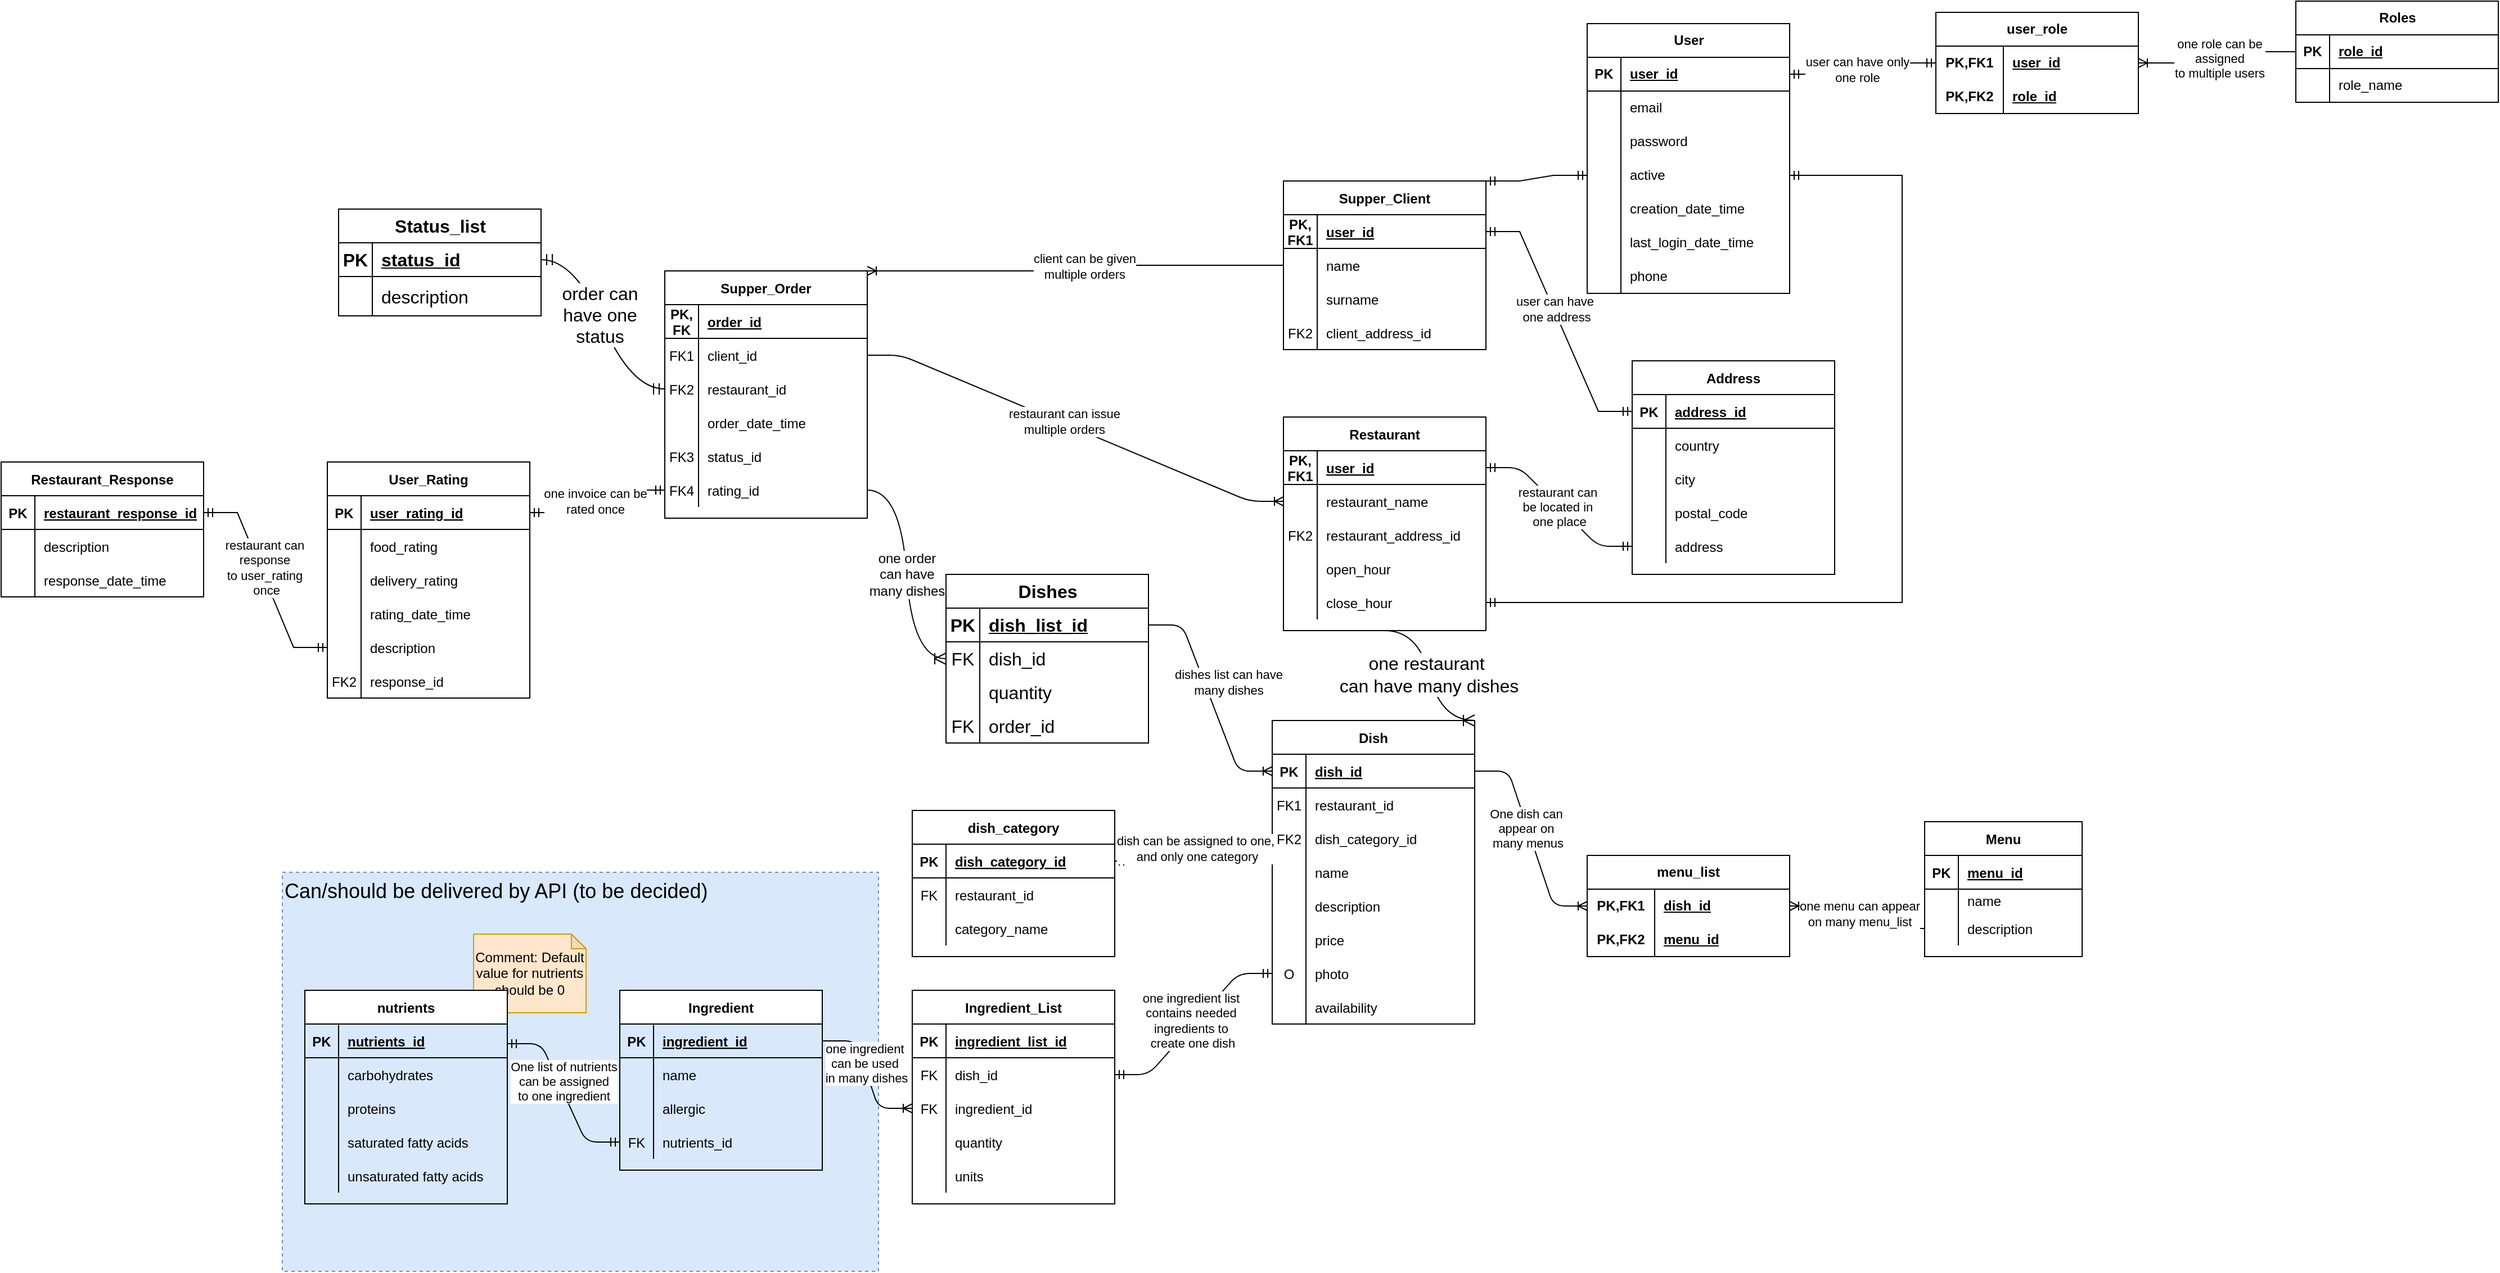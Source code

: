<mxfile version="22.1.21" type="device">
  <diagram id="R2lEEEUBdFMjLlhIrx00" name="Page-1">
    <mxGraphModel dx="2819" dy="1978" grid="1" gridSize="10" guides="1" tooltips="1" connect="1" arrows="1" fold="1" page="1" pageScale="1" pageWidth="850" pageHeight="1100" math="0" shadow="0" extFonts="Permanent Marker^https://fonts.googleapis.com/css?family=Permanent+Marker">
      <root>
        <mxCell id="0" />
        <mxCell id="1" parent="0" />
        <mxCell id="UkySI7y9IdCMt1zPW84x-1" value="&lt;div style=&quot;font-size: 18px&quot;&gt;Can/should be delivered by API (to be decided)&lt;font style=&quot;font-size: 18px&quot;&gt;&lt;br&gt;&lt;/font&gt;&lt;/div&gt;" style="rounded=0;whiteSpace=wrap;html=1;fillColor=#dae8fc;dashed=1;strokeColor=#6c8ebf;align=left;verticalAlign=top;" parent="1" vertex="1">
          <mxGeometry x="-240" y="655" width="530" height="355" as="geometry" />
        </mxCell>
        <mxCell id="DX8vmvetM_7_w5uKqNcJ-239" value="Comment: Default value for nutrients should be 0" style="shape=note;whiteSpace=wrap;html=1;backgroundOutline=1;darkOpacity=0.05;size=13;fillColor=#ffe6cc;strokeColor=#d79b00;" parent="1" vertex="1">
          <mxGeometry x="-70" y="710" width="100" height="70" as="geometry" />
        </mxCell>
        <mxCell id="DX8vmvetM_7_w5uKqNcJ-1" value="Supper_Client" style="shape=table;startSize=30;container=1;collapsible=1;childLayout=tableLayout;fixedRows=1;rowLines=0;fontStyle=1;align=center;resizeLast=1;" parent="1" vertex="1">
          <mxGeometry x="650" y="40" width="180" height="150" as="geometry">
            <mxRectangle x="40" y="110" width="60" height="30" as="alternateBounds" />
          </mxGeometry>
        </mxCell>
        <mxCell id="DX8vmvetM_7_w5uKqNcJ-2" value="" style="shape=partialRectangle;collapsible=0;dropTarget=0;pointerEvents=0;fillColor=none;top=0;left=0;bottom=1;right=0;points=[[0,0.5],[1,0.5]];portConstraint=eastwest;" parent="DX8vmvetM_7_w5uKqNcJ-1" vertex="1">
          <mxGeometry y="30" width="180" height="30" as="geometry" />
        </mxCell>
        <mxCell id="DX8vmvetM_7_w5uKqNcJ-3" value="PK, &#xa;FK1" style="shape=partialRectangle;connectable=0;fillColor=none;top=0;left=0;bottom=0;right=0;fontStyle=1;overflow=hidden;" parent="DX8vmvetM_7_w5uKqNcJ-2" vertex="1">
          <mxGeometry width="30" height="30" as="geometry">
            <mxRectangle width="30" height="30" as="alternateBounds" />
          </mxGeometry>
        </mxCell>
        <mxCell id="DX8vmvetM_7_w5uKqNcJ-4" value="user_id" style="shape=partialRectangle;connectable=0;fillColor=none;top=0;left=0;bottom=0;right=0;align=left;spacingLeft=6;fontStyle=5;overflow=hidden;" parent="DX8vmvetM_7_w5uKqNcJ-2" vertex="1">
          <mxGeometry x="30" width="150" height="30" as="geometry">
            <mxRectangle width="150" height="30" as="alternateBounds" />
          </mxGeometry>
        </mxCell>
        <mxCell id="DX8vmvetM_7_w5uKqNcJ-8" value="" style="shape=partialRectangle;collapsible=0;dropTarget=0;pointerEvents=0;fillColor=none;top=0;left=0;bottom=0;right=0;points=[[0,0.5],[1,0.5]];portConstraint=eastwest;" parent="DX8vmvetM_7_w5uKqNcJ-1" vertex="1">
          <mxGeometry y="60" width="180" height="30" as="geometry" />
        </mxCell>
        <mxCell id="DX8vmvetM_7_w5uKqNcJ-9" value="" style="shape=partialRectangle;connectable=0;fillColor=none;top=0;left=0;bottom=0;right=0;editable=1;overflow=hidden;" parent="DX8vmvetM_7_w5uKqNcJ-8" vertex="1">
          <mxGeometry width="30" height="30" as="geometry">
            <mxRectangle width="30" height="30" as="alternateBounds" />
          </mxGeometry>
        </mxCell>
        <mxCell id="DX8vmvetM_7_w5uKqNcJ-10" value="name" style="shape=partialRectangle;connectable=0;fillColor=none;top=0;left=0;bottom=0;right=0;align=left;spacingLeft=6;overflow=hidden;" parent="DX8vmvetM_7_w5uKqNcJ-8" vertex="1">
          <mxGeometry x="30" width="150" height="30" as="geometry">
            <mxRectangle width="150" height="30" as="alternateBounds" />
          </mxGeometry>
        </mxCell>
        <mxCell id="DX8vmvetM_7_w5uKqNcJ-11" value="" style="shape=partialRectangle;collapsible=0;dropTarget=0;pointerEvents=0;fillColor=none;top=0;left=0;bottom=0;right=0;points=[[0,0.5],[1,0.5]];portConstraint=eastwest;" parent="DX8vmvetM_7_w5uKqNcJ-1" vertex="1">
          <mxGeometry y="90" width="180" height="30" as="geometry" />
        </mxCell>
        <mxCell id="DX8vmvetM_7_w5uKqNcJ-12" value="" style="shape=partialRectangle;connectable=0;fillColor=none;top=0;left=0;bottom=0;right=0;editable=1;overflow=hidden;" parent="DX8vmvetM_7_w5uKqNcJ-11" vertex="1">
          <mxGeometry width="30" height="30" as="geometry">
            <mxRectangle width="30" height="30" as="alternateBounds" />
          </mxGeometry>
        </mxCell>
        <mxCell id="DX8vmvetM_7_w5uKqNcJ-13" value="surname" style="shape=partialRectangle;connectable=0;fillColor=none;top=0;left=0;bottom=0;right=0;align=left;spacingLeft=6;overflow=hidden;" parent="DX8vmvetM_7_w5uKqNcJ-11" vertex="1">
          <mxGeometry x="30" width="150" height="30" as="geometry">
            <mxRectangle width="150" height="30" as="alternateBounds" />
          </mxGeometry>
        </mxCell>
        <mxCell id="KvqsDcHJPtiXeQpWy8Im-111" value="" style="shape=partialRectangle;collapsible=0;dropTarget=0;pointerEvents=0;fillColor=none;top=0;left=0;bottom=0;right=0;points=[[0,0.5],[1,0.5]];portConstraint=eastwest;" parent="DX8vmvetM_7_w5uKqNcJ-1" vertex="1">
          <mxGeometry y="120" width="180" height="30" as="geometry" />
        </mxCell>
        <mxCell id="KvqsDcHJPtiXeQpWy8Im-112" value="FK2" style="shape=partialRectangle;connectable=0;fillColor=none;top=0;left=0;bottom=0;right=0;editable=1;overflow=hidden;" parent="KvqsDcHJPtiXeQpWy8Im-111" vertex="1">
          <mxGeometry width="30" height="30" as="geometry">
            <mxRectangle width="30" height="30" as="alternateBounds" />
          </mxGeometry>
        </mxCell>
        <mxCell id="KvqsDcHJPtiXeQpWy8Im-113" value="client_address_id" style="shape=partialRectangle;connectable=0;fillColor=none;top=0;left=0;bottom=0;right=0;align=left;spacingLeft=6;overflow=hidden;" parent="KvqsDcHJPtiXeQpWy8Im-111" vertex="1">
          <mxGeometry x="30" width="150" height="30" as="geometry">
            <mxRectangle width="150" height="30" as="alternateBounds" />
          </mxGeometry>
        </mxCell>
        <mxCell id="DX8vmvetM_7_w5uKqNcJ-151" value="Ingredient_List" style="shape=table;startSize=30;container=1;collapsible=1;childLayout=tableLayout;fixedRows=1;rowLines=0;fontStyle=1;align=center;resizeLast=1;" parent="1" vertex="1">
          <mxGeometry x="320" y="760" width="180" height="190" as="geometry" />
        </mxCell>
        <mxCell id="DX8vmvetM_7_w5uKqNcJ-152" value="" style="shape=partialRectangle;collapsible=0;dropTarget=0;pointerEvents=0;fillColor=none;top=0;left=0;bottom=1;right=0;points=[[0,0.5],[1,0.5]];portConstraint=eastwest;" parent="DX8vmvetM_7_w5uKqNcJ-151" vertex="1">
          <mxGeometry y="30" width="180" height="30" as="geometry" />
        </mxCell>
        <mxCell id="DX8vmvetM_7_w5uKqNcJ-153" value="PK" style="shape=partialRectangle;connectable=0;fillColor=none;top=0;left=0;bottom=0;right=0;fontStyle=1;overflow=hidden;" parent="DX8vmvetM_7_w5uKqNcJ-152" vertex="1">
          <mxGeometry width="30" height="30" as="geometry" />
        </mxCell>
        <mxCell id="DX8vmvetM_7_w5uKqNcJ-154" value="ingredient_list_id" style="shape=partialRectangle;connectable=0;fillColor=none;top=0;left=0;bottom=0;right=0;align=left;spacingLeft=6;fontStyle=5;overflow=hidden;" parent="DX8vmvetM_7_w5uKqNcJ-152" vertex="1">
          <mxGeometry x="30" width="150" height="30" as="geometry" />
        </mxCell>
        <mxCell id="DX8vmvetM_7_w5uKqNcJ-155" value="" style="shape=partialRectangle;collapsible=0;dropTarget=0;pointerEvents=0;fillColor=none;top=0;left=0;bottom=0;right=0;points=[[0,0.5],[1,0.5]];portConstraint=eastwest;" parent="DX8vmvetM_7_w5uKqNcJ-151" vertex="1">
          <mxGeometry y="60" width="180" height="30" as="geometry" />
        </mxCell>
        <mxCell id="DX8vmvetM_7_w5uKqNcJ-156" value="FK" style="shape=partialRectangle;connectable=0;fillColor=none;top=0;left=0;bottom=0;right=0;editable=1;overflow=hidden;" parent="DX8vmvetM_7_w5uKqNcJ-155" vertex="1">
          <mxGeometry width="30" height="30" as="geometry" />
        </mxCell>
        <mxCell id="DX8vmvetM_7_w5uKqNcJ-157" value="dish_id" style="shape=partialRectangle;connectable=0;fillColor=none;top=0;left=0;bottom=0;right=0;align=left;spacingLeft=6;overflow=hidden;" parent="DX8vmvetM_7_w5uKqNcJ-155" vertex="1">
          <mxGeometry x="30" width="150" height="30" as="geometry" />
        </mxCell>
        <mxCell id="DX8vmvetM_7_w5uKqNcJ-158" value="" style="shape=partialRectangle;collapsible=0;dropTarget=0;pointerEvents=0;fillColor=none;top=0;left=0;bottom=0;right=0;points=[[0,0.5],[1,0.5]];portConstraint=eastwest;" parent="DX8vmvetM_7_w5uKqNcJ-151" vertex="1">
          <mxGeometry y="90" width="180" height="30" as="geometry" />
        </mxCell>
        <mxCell id="DX8vmvetM_7_w5uKqNcJ-159" value="FK" style="shape=partialRectangle;connectable=0;fillColor=none;top=0;left=0;bottom=0;right=0;editable=1;overflow=hidden;" parent="DX8vmvetM_7_w5uKqNcJ-158" vertex="1">
          <mxGeometry width="30" height="30" as="geometry" />
        </mxCell>
        <mxCell id="DX8vmvetM_7_w5uKqNcJ-160" value="ingredient_id" style="shape=partialRectangle;connectable=0;fillColor=none;top=0;left=0;bottom=0;right=0;align=left;spacingLeft=6;overflow=hidden;" parent="DX8vmvetM_7_w5uKqNcJ-158" vertex="1">
          <mxGeometry x="30" width="150" height="30" as="geometry" />
        </mxCell>
        <mxCell id="DX8vmvetM_7_w5uKqNcJ-161" value="" style="shape=partialRectangle;collapsible=0;dropTarget=0;pointerEvents=0;fillColor=none;top=0;left=0;bottom=0;right=0;points=[[0,0.5],[1,0.5]];portConstraint=eastwest;" parent="DX8vmvetM_7_w5uKqNcJ-151" vertex="1">
          <mxGeometry y="120" width="180" height="30" as="geometry" />
        </mxCell>
        <mxCell id="DX8vmvetM_7_w5uKqNcJ-162" value="" style="shape=partialRectangle;connectable=0;fillColor=none;top=0;left=0;bottom=0;right=0;editable=1;overflow=hidden;" parent="DX8vmvetM_7_w5uKqNcJ-161" vertex="1">
          <mxGeometry width="30" height="30" as="geometry" />
        </mxCell>
        <mxCell id="DX8vmvetM_7_w5uKqNcJ-163" value="quantity" style="shape=partialRectangle;connectable=0;fillColor=none;top=0;left=0;bottom=0;right=0;align=left;spacingLeft=6;overflow=hidden;" parent="DX8vmvetM_7_w5uKqNcJ-161" vertex="1">
          <mxGeometry x="30" width="150" height="30" as="geometry" />
        </mxCell>
        <mxCell id="DX8vmvetM_7_w5uKqNcJ-224" value="" style="shape=partialRectangle;collapsible=0;dropTarget=0;pointerEvents=0;fillColor=none;top=0;left=0;bottom=0;right=0;points=[[0,0.5],[1,0.5]];portConstraint=eastwest;" parent="DX8vmvetM_7_w5uKqNcJ-151" vertex="1">
          <mxGeometry y="150" width="180" height="30" as="geometry" />
        </mxCell>
        <mxCell id="DX8vmvetM_7_w5uKqNcJ-225" value="" style="shape=partialRectangle;connectable=0;fillColor=none;top=0;left=0;bottom=0;right=0;editable=1;overflow=hidden;" parent="DX8vmvetM_7_w5uKqNcJ-224" vertex="1">
          <mxGeometry width="30" height="30" as="geometry" />
        </mxCell>
        <mxCell id="DX8vmvetM_7_w5uKqNcJ-226" value="units" style="shape=partialRectangle;connectable=0;fillColor=none;top=0;left=0;bottom=0;right=0;align=left;spacingLeft=6;overflow=hidden;" parent="DX8vmvetM_7_w5uKqNcJ-224" vertex="1">
          <mxGeometry x="30" width="150" height="30" as="geometry" />
        </mxCell>
        <mxCell id="DX8vmvetM_7_w5uKqNcJ-164" value="Ingredient" style="shape=table;startSize=30;container=1;collapsible=1;childLayout=tableLayout;fixedRows=1;rowLines=0;fontStyle=1;align=center;resizeLast=1;" parent="1" vertex="1">
          <mxGeometry x="60" y="760" width="180" height="160" as="geometry" />
        </mxCell>
        <mxCell id="DX8vmvetM_7_w5uKqNcJ-165" value="" style="shape=partialRectangle;collapsible=0;dropTarget=0;pointerEvents=0;fillColor=none;top=0;left=0;bottom=1;right=0;points=[[0,0.5],[1,0.5]];portConstraint=eastwest;" parent="DX8vmvetM_7_w5uKqNcJ-164" vertex="1">
          <mxGeometry y="30" width="180" height="30" as="geometry" />
        </mxCell>
        <mxCell id="DX8vmvetM_7_w5uKqNcJ-166" value="PK" style="shape=partialRectangle;connectable=0;fillColor=none;top=0;left=0;bottom=0;right=0;fontStyle=1;overflow=hidden;" parent="DX8vmvetM_7_w5uKqNcJ-165" vertex="1">
          <mxGeometry width="30" height="30" as="geometry" />
        </mxCell>
        <mxCell id="DX8vmvetM_7_w5uKqNcJ-167" value="ingredient_id" style="shape=partialRectangle;connectable=0;fillColor=none;top=0;left=0;bottom=0;right=0;align=left;spacingLeft=6;fontStyle=5;overflow=hidden;" parent="DX8vmvetM_7_w5uKqNcJ-165" vertex="1">
          <mxGeometry x="30" width="150" height="30" as="geometry" />
        </mxCell>
        <mxCell id="DX8vmvetM_7_w5uKqNcJ-168" value="" style="shape=partialRectangle;collapsible=0;dropTarget=0;pointerEvents=0;fillColor=none;top=0;left=0;bottom=0;right=0;points=[[0,0.5],[1,0.5]];portConstraint=eastwest;" parent="DX8vmvetM_7_w5uKqNcJ-164" vertex="1">
          <mxGeometry y="60" width="180" height="30" as="geometry" />
        </mxCell>
        <mxCell id="DX8vmvetM_7_w5uKqNcJ-169" value="" style="shape=partialRectangle;connectable=0;fillColor=none;top=0;left=0;bottom=0;right=0;editable=1;overflow=hidden;" parent="DX8vmvetM_7_w5uKqNcJ-168" vertex="1">
          <mxGeometry width="30" height="30" as="geometry" />
        </mxCell>
        <mxCell id="DX8vmvetM_7_w5uKqNcJ-170" value="name" style="shape=partialRectangle;connectable=0;fillColor=none;top=0;left=0;bottom=0;right=0;align=left;spacingLeft=6;overflow=hidden;" parent="DX8vmvetM_7_w5uKqNcJ-168" vertex="1">
          <mxGeometry x="30" width="150" height="30" as="geometry" />
        </mxCell>
        <mxCell id="DX8vmvetM_7_w5uKqNcJ-171" value="" style="shape=partialRectangle;collapsible=0;dropTarget=0;pointerEvents=0;fillColor=none;top=0;left=0;bottom=0;right=0;points=[[0,0.5],[1,0.5]];portConstraint=eastwest;" parent="DX8vmvetM_7_w5uKqNcJ-164" vertex="1">
          <mxGeometry y="90" width="180" height="30" as="geometry" />
        </mxCell>
        <mxCell id="DX8vmvetM_7_w5uKqNcJ-172" value="" style="shape=partialRectangle;connectable=0;fillColor=none;top=0;left=0;bottom=0;right=0;editable=1;overflow=hidden;" parent="DX8vmvetM_7_w5uKqNcJ-171" vertex="1">
          <mxGeometry width="30" height="30" as="geometry" />
        </mxCell>
        <mxCell id="DX8vmvetM_7_w5uKqNcJ-173" value="allergic" style="shape=partialRectangle;connectable=0;fillColor=none;top=0;left=0;bottom=0;right=0;align=left;spacingLeft=6;overflow=hidden;" parent="DX8vmvetM_7_w5uKqNcJ-171" vertex="1">
          <mxGeometry x="30" width="150" height="30" as="geometry" />
        </mxCell>
        <mxCell id="DX8vmvetM_7_w5uKqNcJ-174" value="" style="shape=partialRectangle;collapsible=0;dropTarget=0;pointerEvents=0;fillColor=none;top=0;left=0;bottom=0;right=0;points=[[0,0.5],[1,0.5]];portConstraint=eastwest;" parent="DX8vmvetM_7_w5uKqNcJ-164" vertex="1">
          <mxGeometry y="120" width="180" height="30" as="geometry" />
        </mxCell>
        <mxCell id="DX8vmvetM_7_w5uKqNcJ-175" value="FK" style="shape=partialRectangle;connectable=0;fillColor=none;top=0;left=0;bottom=0;right=0;editable=1;overflow=hidden;" parent="DX8vmvetM_7_w5uKqNcJ-174" vertex="1">
          <mxGeometry width="30" height="30" as="geometry" />
        </mxCell>
        <mxCell id="DX8vmvetM_7_w5uKqNcJ-176" value="nutrients_id" style="shape=partialRectangle;connectable=0;fillColor=none;top=0;left=0;bottom=0;right=0;align=left;spacingLeft=6;overflow=hidden;" parent="DX8vmvetM_7_w5uKqNcJ-174" vertex="1">
          <mxGeometry x="30" width="150" height="30" as="geometry" />
        </mxCell>
        <mxCell id="DX8vmvetM_7_w5uKqNcJ-30" value="Dish" style="shape=table;startSize=30;container=1;collapsible=1;childLayout=tableLayout;fixedRows=1;rowLines=0;fontStyle=1;align=center;resizeLast=1;" parent="1" vertex="1">
          <mxGeometry x="640" y="520" width="180" height="270" as="geometry" />
        </mxCell>
        <mxCell id="DX8vmvetM_7_w5uKqNcJ-31" value="" style="shape=partialRectangle;collapsible=0;dropTarget=0;pointerEvents=0;fillColor=none;top=0;left=0;bottom=1;right=0;points=[[0,0.5],[1,0.5]];portConstraint=eastwest;" parent="DX8vmvetM_7_w5uKqNcJ-30" vertex="1">
          <mxGeometry y="30" width="180" height="30" as="geometry" />
        </mxCell>
        <mxCell id="DX8vmvetM_7_w5uKqNcJ-32" value="PK" style="shape=partialRectangle;connectable=0;fillColor=none;top=0;left=0;bottom=0;right=0;fontStyle=1;overflow=hidden;" parent="DX8vmvetM_7_w5uKqNcJ-31" vertex="1">
          <mxGeometry width="30" height="30" as="geometry">
            <mxRectangle width="30" height="30" as="alternateBounds" />
          </mxGeometry>
        </mxCell>
        <mxCell id="DX8vmvetM_7_w5uKqNcJ-33" value="dish_id" style="shape=partialRectangle;connectable=0;fillColor=none;top=0;left=0;bottom=0;right=0;align=left;spacingLeft=6;fontStyle=5;overflow=hidden;" parent="DX8vmvetM_7_w5uKqNcJ-31" vertex="1">
          <mxGeometry x="30" width="150" height="30" as="geometry">
            <mxRectangle width="150" height="30" as="alternateBounds" />
          </mxGeometry>
        </mxCell>
        <mxCell id="DX8vmvetM_7_w5uKqNcJ-34" value="" style="shape=partialRectangle;collapsible=0;dropTarget=0;pointerEvents=0;fillColor=none;top=0;left=0;bottom=0;right=0;points=[[0,0.5],[1,0.5]];portConstraint=eastwest;" parent="DX8vmvetM_7_w5uKqNcJ-30" vertex="1">
          <mxGeometry y="60" width="180" height="30" as="geometry" />
        </mxCell>
        <mxCell id="DX8vmvetM_7_w5uKqNcJ-35" value="FK1" style="shape=partialRectangle;connectable=0;fillColor=none;top=0;left=0;bottom=0;right=0;editable=1;overflow=hidden;" parent="DX8vmvetM_7_w5uKqNcJ-34" vertex="1">
          <mxGeometry width="30" height="30" as="geometry">
            <mxRectangle width="30" height="30" as="alternateBounds" />
          </mxGeometry>
        </mxCell>
        <mxCell id="DX8vmvetM_7_w5uKqNcJ-36" value="restaurant_id" style="shape=partialRectangle;connectable=0;fillColor=none;top=0;left=0;bottom=0;right=0;align=left;spacingLeft=6;overflow=hidden;" parent="DX8vmvetM_7_w5uKqNcJ-34" vertex="1">
          <mxGeometry x="30" width="150" height="30" as="geometry">
            <mxRectangle width="150" height="30" as="alternateBounds" />
          </mxGeometry>
        </mxCell>
        <mxCell id="DX8vmvetM_7_w5uKqNcJ-40" value="" style="shape=partialRectangle;collapsible=0;dropTarget=0;pointerEvents=0;fillColor=none;top=0;left=0;bottom=0;right=0;points=[[0,0.5],[1,0.5]];portConstraint=eastwest;" parent="DX8vmvetM_7_w5uKqNcJ-30" vertex="1">
          <mxGeometry y="90" width="180" height="30" as="geometry" />
        </mxCell>
        <mxCell id="DX8vmvetM_7_w5uKqNcJ-41" value="FK2" style="shape=partialRectangle;connectable=0;fillColor=none;top=0;left=0;bottom=0;right=0;editable=1;overflow=hidden;" parent="DX8vmvetM_7_w5uKqNcJ-40" vertex="1">
          <mxGeometry width="30" height="30" as="geometry">
            <mxRectangle width="30" height="30" as="alternateBounds" />
          </mxGeometry>
        </mxCell>
        <mxCell id="DX8vmvetM_7_w5uKqNcJ-42" value="dish_category_id" style="shape=partialRectangle;connectable=0;fillColor=none;top=0;left=0;bottom=0;right=0;align=left;spacingLeft=6;overflow=hidden;" parent="DX8vmvetM_7_w5uKqNcJ-40" vertex="1">
          <mxGeometry x="30" width="150" height="30" as="geometry">
            <mxRectangle width="150" height="30" as="alternateBounds" />
          </mxGeometry>
        </mxCell>
        <mxCell id="DX8vmvetM_7_w5uKqNcJ-128" value="" style="shape=partialRectangle;collapsible=0;dropTarget=0;pointerEvents=0;fillColor=none;top=0;left=0;bottom=0;right=0;points=[[0,0.5],[1,0.5]];portConstraint=eastwest;" parent="DX8vmvetM_7_w5uKqNcJ-30" vertex="1">
          <mxGeometry y="120" width="180" height="30" as="geometry" />
        </mxCell>
        <mxCell id="DX8vmvetM_7_w5uKqNcJ-129" value="" style="shape=partialRectangle;connectable=0;fillColor=none;top=0;left=0;bottom=0;right=0;editable=1;overflow=hidden;" parent="DX8vmvetM_7_w5uKqNcJ-128" vertex="1">
          <mxGeometry width="30" height="30" as="geometry">
            <mxRectangle width="30" height="30" as="alternateBounds" />
          </mxGeometry>
        </mxCell>
        <mxCell id="DX8vmvetM_7_w5uKqNcJ-130" value="name" style="shape=partialRectangle;connectable=0;fillColor=none;top=0;left=0;bottom=0;right=0;align=left;spacingLeft=6;overflow=hidden;" parent="DX8vmvetM_7_w5uKqNcJ-128" vertex="1">
          <mxGeometry x="30" width="150" height="30" as="geometry">
            <mxRectangle width="150" height="30" as="alternateBounds" />
          </mxGeometry>
        </mxCell>
        <mxCell id="DX8vmvetM_7_w5uKqNcJ-131" value="" style="shape=partialRectangle;collapsible=0;dropTarget=0;pointerEvents=0;fillColor=none;top=0;left=0;bottom=0;right=0;points=[[0,0.5],[1,0.5]];portConstraint=eastwest;" parent="DX8vmvetM_7_w5uKqNcJ-30" vertex="1">
          <mxGeometry y="150" width="180" height="30" as="geometry" />
        </mxCell>
        <mxCell id="DX8vmvetM_7_w5uKqNcJ-132" value="" style="shape=partialRectangle;connectable=0;fillColor=none;top=0;left=0;bottom=0;right=0;editable=1;overflow=hidden;" parent="DX8vmvetM_7_w5uKqNcJ-131" vertex="1">
          <mxGeometry width="30" height="30" as="geometry">
            <mxRectangle width="30" height="30" as="alternateBounds" />
          </mxGeometry>
        </mxCell>
        <mxCell id="DX8vmvetM_7_w5uKqNcJ-133" value="description" style="shape=partialRectangle;connectable=0;fillColor=none;top=0;left=0;bottom=0;right=0;align=left;spacingLeft=6;overflow=hidden;" parent="DX8vmvetM_7_w5uKqNcJ-131" vertex="1">
          <mxGeometry x="30" width="150" height="30" as="geometry">
            <mxRectangle width="150" height="30" as="alternateBounds" />
          </mxGeometry>
        </mxCell>
        <mxCell id="DX8vmvetM_7_w5uKqNcJ-134" value="" style="shape=partialRectangle;collapsible=0;dropTarget=0;pointerEvents=0;fillColor=none;top=0;left=0;bottom=0;right=0;points=[[0,0.5],[1,0.5]];portConstraint=eastwest;" parent="DX8vmvetM_7_w5uKqNcJ-30" vertex="1">
          <mxGeometry y="180" width="180" height="30" as="geometry" />
        </mxCell>
        <mxCell id="DX8vmvetM_7_w5uKqNcJ-135" value="" style="shape=partialRectangle;connectable=0;fillColor=none;top=0;left=0;bottom=0;right=0;editable=1;overflow=hidden;" parent="DX8vmvetM_7_w5uKqNcJ-134" vertex="1">
          <mxGeometry width="30" height="30" as="geometry">
            <mxRectangle width="30" height="30" as="alternateBounds" />
          </mxGeometry>
        </mxCell>
        <mxCell id="DX8vmvetM_7_w5uKqNcJ-136" value="price" style="shape=partialRectangle;connectable=0;fillColor=none;top=0;left=0;bottom=0;right=0;align=left;spacingLeft=6;overflow=hidden;" parent="DX8vmvetM_7_w5uKqNcJ-134" vertex="1">
          <mxGeometry x="30" width="150" height="30" as="geometry">
            <mxRectangle width="150" height="30" as="alternateBounds" />
          </mxGeometry>
        </mxCell>
        <mxCell id="DX8vmvetM_7_w5uKqNcJ-140" value="" style="shape=partialRectangle;collapsible=0;dropTarget=0;pointerEvents=0;fillColor=none;top=0;left=0;bottom=0;right=0;points=[[0,0.5],[1,0.5]];portConstraint=eastwest;" parent="DX8vmvetM_7_w5uKqNcJ-30" vertex="1">
          <mxGeometry y="210" width="180" height="30" as="geometry" />
        </mxCell>
        <mxCell id="DX8vmvetM_7_w5uKqNcJ-141" value="O" style="shape=partialRectangle;connectable=0;fillColor=none;top=0;left=0;bottom=0;right=0;editable=1;overflow=hidden;" parent="DX8vmvetM_7_w5uKqNcJ-140" vertex="1">
          <mxGeometry width="30" height="30" as="geometry">
            <mxRectangle width="30" height="30" as="alternateBounds" />
          </mxGeometry>
        </mxCell>
        <mxCell id="DX8vmvetM_7_w5uKqNcJ-142" value="photo" style="shape=partialRectangle;connectable=0;fillColor=none;top=0;left=0;bottom=0;right=0;align=left;spacingLeft=6;overflow=hidden;" parent="DX8vmvetM_7_w5uKqNcJ-140" vertex="1">
          <mxGeometry x="30" width="150" height="30" as="geometry">
            <mxRectangle width="150" height="30" as="alternateBounds" />
          </mxGeometry>
        </mxCell>
        <mxCell id="DX8vmvetM_7_w5uKqNcJ-143" value="" style="shape=partialRectangle;collapsible=0;dropTarget=0;pointerEvents=0;fillColor=none;top=0;left=0;bottom=0;right=0;points=[[0,0.5],[1,0.5]];portConstraint=eastwest;" parent="DX8vmvetM_7_w5uKqNcJ-30" vertex="1">
          <mxGeometry y="240" width="180" height="30" as="geometry" />
        </mxCell>
        <mxCell id="DX8vmvetM_7_w5uKqNcJ-144" value="" style="shape=partialRectangle;connectable=0;fillColor=none;top=0;left=0;bottom=0;right=0;editable=1;overflow=hidden;" parent="DX8vmvetM_7_w5uKqNcJ-143" vertex="1">
          <mxGeometry width="30" height="30" as="geometry">
            <mxRectangle width="30" height="30" as="alternateBounds" />
          </mxGeometry>
        </mxCell>
        <mxCell id="DX8vmvetM_7_w5uKqNcJ-145" value="availability" style="shape=partialRectangle;connectable=0;fillColor=none;top=0;left=0;bottom=0;right=0;align=left;spacingLeft=6;overflow=hidden;" parent="DX8vmvetM_7_w5uKqNcJ-143" vertex="1">
          <mxGeometry x="30" width="150" height="30" as="geometry">
            <mxRectangle width="150" height="30" as="alternateBounds" />
          </mxGeometry>
        </mxCell>
        <mxCell id="DX8vmvetM_7_w5uKqNcJ-194" value="" style="edgeStyle=entityRelationEdgeStyle;fontSize=12;html=1;endArrow=ERmandOne;startArrow=ERmandOne;exitX=1;exitY=0.5;exitDx=0;exitDy=0;entryX=0;entryY=0.5;entryDx=0;entryDy=0;" parent="1" source="DX8vmvetM_7_w5uKqNcJ-71" target="DX8vmvetM_7_w5uKqNcJ-40" edge="1">
          <mxGeometry width="100" height="100" relative="1" as="geometry">
            <mxPoint x="550" y="610" as="sourcePoint" />
            <mxPoint x="650" y="510" as="targetPoint" />
          </mxGeometry>
        </mxCell>
        <mxCell id="DX8vmvetM_7_w5uKqNcJ-230" value="&lt;div&gt;dish can be assigned to one,&amp;nbsp;&lt;/div&gt;&lt;div&gt;and only one category&lt;/div&gt;" style="edgeLabel;html=1;align=center;verticalAlign=middle;resizable=0;points=[];" parent="DX8vmvetM_7_w5uKqNcJ-194" vertex="1" connectable="0">
          <mxGeometry x="-0.101" y="-2" relative="1" as="geometry">
            <mxPoint x="8.97" y="-4.62" as="offset" />
          </mxGeometry>
        </mxCell>
        <mxCell id="DX8vmvetM_7_w5uKqNcJ-57" value="Supper_Order" style="shape=table;startSize=30;container=1;collapsible=1;childLayout=tableLayout;fixedRows=1;rowLines=0;fontStyle=1;align=center;resizeLast=1;" parent="1" vertex="1">
          <mxGeometry x="100" y="120" width="180" height="220" as="geometry" />
        </mxCell>
        <mxCell id="DX8vmvetM_7_w5uKqNcJ-58" value="" style="shape=partialRectangle;collapsible=0;dropTarget=0;pointerEvents=0;fillColor=none;top=0;left=0;bottom=1;right=0;points=[[0,0.5],[1,0.5]];portConstraint=eastwest;" parent="DX8vmvetM_7_w5uKqNcJ-57" vertex="1">
          <mxGeometry y="30" width="180" height="30" as="geometry" />
        </mxCell>
        <mxCell id="DX8vmvetM_7_w5uKqNcJ-59" value="PK,&#xa;FK" style="shape=partialRectangle;connectable=0;fillColor=none;top=0;left=0;bottom=0;right=0;fontStyle=1;overflow=hidden;" parent="DX8vmvetM_7_w5uKqNcJ-58" vertex="1">
          <mxGeometry width="30" height="30" as="geometry">
            <mxRectangle width="30" height="30" as="alternateBounds" />
          </mxGeometry>
        </mxCell>
        <mxCell id="DX8vmvetM_7_w5uKqNcJ-60" value="order_id" style="shape=partialRectangle;connectable=0;fillColor=none;top=0;left=0;bottom=0;right=0;align=left;spacingLeft=6;fontStyle=5;overflow=hidden;" parent="DX8vmvetM_7_w5uKqNcJ-58" vertex="1">
          <mxGeometry x="30" width="150" height="30" as="geometry">
            <mxRectangle width="150" height="30" as="alternateBounds" />
          </mxGeometry>
        </mxCell>
        <mxCell id="DX8vmvetM_7_w5uKqNcJ-61" value="" style="shape=partialRectangle;collapsible=0;dropTarget=0;pointerEvents=0;fillColor=none;top=0;left=0;bottom=0;right=0;points=[[0,0.5],[1,0.5]];portConstraint=eastwest;" parent="DX8vmvetM_7_w5uKqNcJ-57" vertex="1">
          <mxGeometry y="60" width="180" height="30" as="geometry" />
        </mxCell>
        <mxCell id="DX8vmvetM_7_w5uKqNcJ-62" value="FK1" style="shape=partialRectangle;connectable=0;fillColor=none;top=0;left=0;bottom=0;right=0;editable=1;overflow=hidden;" parent="DX8vmvetM_7_w5uKqNcJ-61" vertex="1">
          <mxGeometry width="30" height="30" as="geometry">
            <mxRectangle width="30" height="30" as="alternateBounds" />
          </mxGeometry>
        </mxCell>
        <mxCell id="DX8vmvetM_7_w5uKqNcJ-63" value="client_id" style="shape=partialRectangle;connectable=0;fillColor=none;top=0;left=0;bottom=0;right=0;align=left;spacingLeft=6;overflow=hidden;" parent="DX8vmvetM_7_w5uKqNcJ-61" vertex="1">
          <mxGeometry x="30" width="150" height="30" as="geometry">
            <mxRectangle width="150" height="30" as="alternateBounds" />
          </mxGeometry>
        </mxCell>
        <mxCell id="DX8vmvetM_7_w5uKqNcJ-64" value="" style="shape=partialRectangle;collapsible=0;dropTarget=0;pointerEvents=0;fillColor=none;top=0;left=0;bottom=0;right=0;points=[[0,0.5],[1,0.5]];portConstraint=eastwest;" parent="DX8vmvetM_7_w5uKqNcJ-57" vertex="1">
          <mxGeometry y="90" width="180" height="30" as="geometry" />
        </mxCell>
        <mxCell id="DX8vmvetM_7_w5uKqNcJ-65" value="FK2" style="shape=partialRectangle;connectable=0;fillColor=none;top=0;left=0;bottom=0;right=0;editable=1;overflow=hidden;" parent="DX8vmvetM_7_w5uKqNcJ-64" vertex="1">
          <mxGeometry width="30" height="30" as="geometry">
            <mxRectangle width="30" height="30" as="alternateBounds" />
          </mxGeometry>
        </mxCell>
        <mxCell id="DX8vmvetM_7_w5uKqNcJ-66" value="restaurant_id" style="shape=partialRectangle;connectable=0;fillColor=none;top=0;left=0;bottom=0;right=0;align=left;spacingLeft=6;overflow=hidden;" parent="DX8vmvetM_7_w5uKqNcJ-64" vertex="1">
          <mxGeometry x="30" width="150" height="30" as="geometry">
            <mxRectangle width="150" height="30" as="alternateBounds" />
          </mxGeometry>
        </mxCell>
        <mxCell id="DX8vmvetM_7_w5uKqNcJ-220" value="" style="shape=partialRectangle;collapsible=0;dropTarget=0;pointerEvents=0;fillColor=none;top=0;left=0;bottom=0;right=0;points=[[0,0.5],[1,0.5]];portConstraint=eastwest;" parent="DX8vmvetM_7_w5uKqNcJ-57" vertex="1">
          <mxGeometry y="120" width="180" height="30" as="geometry" />
        </mxCell>
        <mxCell id="DX8vmvetM_7_w5uKqNcJ-221" value="" style="shape=partialRectangle;connectable=0;fillColor=none;top=0;left=0;bottom=0;right=0;editable=1;overflow=hidden;" parent="DX8vmvetM_7_w5uKqNcJ-220" vertex="1">
          <mxGeometry width="30" height="30" as="geometry">
            <mxRectangle width="30" height="30" as="alternateBounds" />
          </mxGeometry>
        </mxCell>
        <mxCell id="DX8vmvetM_7_w5uKqNcJ-222" value="order_date_time" style="shape=partialRectangle;connectable=0;fillColor=none;top=0;left=0;bottom=0;right=0;align=left;spacingLeft=6;overflow=hidden;" parent="DX8vmvetM_7_w5uKqNcJ-220" vertex="1">
          <mxGeometry x="30" width="150" height="30" as="geometry">
            <mxRectangle width="150" height="30" as="alternateBounds" />
          </mxGeometry>
        </mxCell>
        <mxCell id="DX8vmvetM_7_w5uKqNcJ-251" value="" style="shape=partialRectangle;collapsible=0;dropTarget=0;pointerEvents=0;fillColor=none;top=0;left=0;bottom=0;right=0;points=[[0,0.5],[1,0.5]];portConstraint=eastwest;" parent="DX8vmvetM_7_w5uKqNcJ-57" vertex="1">
          <mxGeometry y="150" width="180" height="30" as="geometry" />
        </mxCell>
        <mxCell id="DX8vmvetM_7_w5uKqNcJ-252" value="FK3" style="shape=partialRectangle;connectable=0;fillColor=none;top=0;left=0;bottom=0;right=0;editable=1;overflow=hidden;" parent="DX8vmvetM_7_w5uKqNcJ-251" vertex="1">
          <mxGeometry width="30" height="30" as="geometry">
            <mxRectangle width="30" height="30" as="alternateBounds" />
          </mxGeometry>
        </mxCell>
        <mxCell id="DX8vmvetM_7_w5uKqNcJ-253" value="status_id" style="shape=partialRectangle;connectable=0;fillColor=none;top=0;left=0;bottom=0;right=0;align=left;spacingLeft=6;overflow=hidden;" parent="DX8vmvetM_7_w5uKqNcJ-251" vertex="1">
          <mxGeometry x="30" width="150" height="30" as="geometry">
            <mxRectangle width="150" height="30" as="alternateBounds" />
          </mxGeometry>
        </mxCell>
        <mxCell id="DX8vmvetM_7_w5uKqNcJ-254" value="" style="shape=partialRectangle;collapsible=0;dropTarget=0;pointerEvents=0;fillColor=none;top=0;left=0;bottom=0;right=0;points=[[0,0.5],[1,0.5]];portConstraint=eastwest;" parent="DX8vmvetM_7_w5uKqNcJ-57" vertex="1">
          <mxGeometry y="180" width="180" height="30" as="geometry" />
        </mxCell>
        <mxCell id="DX8vmvetM_7_w5uKqNcJ-255" value="FK4" style="shape=partialRectangle;connectable=0;fillColor=none;top=0;left=0;bottom=0;right=0;editable=1;overflow=hidden;" parent="DX8vmvetM_7_w5uKqNcJ-254" vertex="1">
          <mxGeometry width="30" height="30" as="geometry">
            <mxRectangle width="30" height="30" as="alternateBounds" />
          </mxGeometry>
        </mxCell>
        <mxCell id="DX8vmvetM_7_w5uKqNcJ-256" value="rating_id" style="shape=partialRectangle;connectable=0;fillColor=none;top=0;left=0;bottom=0;right=0;align=left;spacingLeft=6;overflow=hidden;" parent="DX8vmvetM_7_w5uKqNcJ-254" vertex="1">
          <mxGeometry x="30" width="150" height="30" as="geometry">
            <mxRectangle width="150" height="30" as="alternateBounds" />
          </mxGeometry>
        </mxCell>
        <mxCell id="DX8vmvetM_7_w5uKqNcJ-223" value="" style="edgeStyle=entityRelationEdgeStyle;fontSize=12;html=1;endArrow=ERmandOne;startArrow=ERmandOne;exitX=1;exitY=0.5;exitDx=0;exitDy=0;entryX=0;entryY=0.5;entryDx=0;entryDy=0;" parent="1" source="DX8vmvetM_7_w5uKqNcJ-18" target="DX8vmvetM_7_w5uKqNcJ-211" edge="1">
          <mxGeometry width="100" height="100" relative="1" as="geometry">
            <mxPoint x="540" y="470" as="sourcePoint" />
            <mxPoint x="640" y="370" as="targetPoint" />
          </mxGeometry>
        </mxCell>
        <mxCell id="DX8vmvetM_7_w5uKqNcJ-233" value="&lt;div&gt;restaurant can&amp;nbsp;&lt;/div&gt;&lt;div&gt;be located in&amp;nbsp;&lt;/div&gt;&lt;div&gt;one place&lt;/div&gt;" style="edgeLabel;html=1;align=center;verticalAlign=middle;resizable=0;points=[];" parent="DX8vmvetM_7_w5uKqNcJ-223" vertex="1" connectable="0">
          <mxGeometry x="-0.011" relative="1" as="geometry">
            <mxPoint as="offset" />
          </mxGeometry>
        </mxCell>
        <mxCell id="DX8vmvetM_7_w5uKqNcJ-177" value="nutrients" style="shape=table;startSize=30;container=1;collapsible=1;childLayout=tableLayout;fixedRows=1;rowLines=0;fontStyle=1;align=center;resizeLast=1;" parent="1" vertex="1">
          <mxGeometry x="-220" y="760" width="180" height="190" as="geometry" />
        </mxCell>
        <mxCell id="DX8vmvetM_7_w5uKqNcJ-178" value="" style="shape=partialRectangle;collapsible=0;dropTarget=0;pointerEvents=0;fillColor=none;top=0;left=0;bottom=1;right=0;points=[[0,0.5],[1,0.5]];portConstraint=eastwest;" parent="DX8vmvetM_7_w5uKqNcJ-177" vertex="1">
          <mxGeometry y="30" width="180" height="30" as="geometry" />
        </mxCell>
        <mxCell id="DX8vmvetM_7_w5uKqNcJ-179" value="PK" style="shape=partialRectangle;connectable=0;fillColor=none;top=0;left=0;bottom=0;right=0;fontStyle=1;overflow=hidden;" parent="DX8vmvetM_7_w5uKqNcJ-178" vertex="1">
          <mxGeometry width="30" height="30" as="geometry" />
        </mxCell>
        <mxCell id="DX8vmvetM_7_w5uKqNcJ-180" value="nutrients_id" style="shape=partialRectangle;connectable=0;fillColor=none;top=0;left=0;bottom=0;right=0;align=left;spacingLeft=6;fontStyle=5;overflow=hidden;" parent="DX8vmvetM_7_w5uKqNcJ-178" vertex="1">
          <mxGeometry x="30" width="150" height="30" as="geometry" />
        </mxCell>
        <mxCell id="DX8vmvetM_7_w5uKqNcJ-181" value="" style="shape=partialRectangle;collapsible=0;dropTarget=0;pointerEvents=0;fillColor=none;top=0;left=0;bottom=0;right=0;points=[[0,0.5],[1,0.5]];portConstraint=eastwest;" parent="DX8vmvetM_7_w5uKqNcJ-177" vertex="1">
          <mxGeometry y="60" width="180" height="30" as="geometry" />
        </mxCell>
        <mxCell id="DX8vmvetM_7_w5uKqNcJ-182" value="" style="shape=partialRectangle;connectable=0;fillColor=none;top=0;left=0;bottom=0;right=0;editable=1;overflow=hidden;" parent="DX8vmvetM_7_w5uKqNcJ-181" vertex="1">
          <mxGeometry width="30" height="30" as="geometry" />
        </mxCell>
        <mxCell id="DX8vmvetM_7_w5uKqNcJ-183" value="carbohydrates" style="shape=partialRectangle;connectable=0;fillColor=none;top=0;left=0;bottom=0;right=0;align=left;spacingLeft=6;overflow=hidden;" parent="DX8vmvetM_7_w5uKqNcJ-181" vertex="1">
          <mxGeometry x="30" width="150" height="30" as="geometry" />
        </mxCell>
        <mxCell id="DX8vmvetM_7_w5uKqNcJ-184" value="" style="shape=partialRectangle;collapsible=0;dropTarget=0;pointerEvents=0;fillColor=none;top=0;left=0;bottom=0;right=0;points=[[0,0.5],[1,0.5]];portConstraint=eastwest;" parent="DX8vmvetM_7_w5uKqNcJ-177" vertex="1">
          <mxGeometry y="90" width="180" height="30" as="geometry" />
        </mxCell>
        <mxCell id="DX8vmvetM_7_w5uKqNcJ-185" value="" style="shape=partialRectangle;connectable=0;fillColor=none;top=0;left=0;bottom=0;right=0;editable=1;overflow=hidden;" parent="DX8vmvetM_7_w5uKqNcJ-184" vertex="1">
          <mxGeometry width="30" height="30" as="geometry" />
        </mxCell>
        <mxCell id="DX8vmvetM_7_w5uKqNcJ-186" value="proteins" style="shape=partialRectangle;connectable=0;fillColor=none;top=0;left=0;bottom=0;right=0;align=left;spacingLeft=6;overflow=hidden;" parent="DX8vmvetM_7_w5uKqNcJ-184" vertex="1">
          <mxGeometry x="30" width="150" height="30" as="geometry" />
        </mxCell>
        <mxCell id="DX8vmvetM_7_w5uKqNcJ-187" value="" style="shape=partialRectangle;collapsible=0;dropTarget=0;pointerEvents=0;fillColor=none;top=0;left=0;bottom=0;right=0;points=[[0,0.5],[1,0.5]];portConstraint=eastwest;" parent="DX8vmvetM_7_w5uKqNcJ-177" vertex="1">
          <mxGeometry y="120" width="180" height="30" as="geometry" />
        </mxCell>
        <mxCell id="DX8vmvetM_7_w5uKqNcJ-188" value="" style="shape=partialRectangle;connectable=0;fillColor=none;top=0;left=0;bottom=0;right=0;editable=1;overflow=hidden;" parent="DX8vmvetM_7_w5uKqNcJ-187" vertex="1">
          <mxGeometry width="30" height="30" as="geometry" />
        </mxCell>
        <mxCell id="DX8vmvetM_7_w5uKqNcJ-189" value="saturated fatty acids" style="shape=partialRectangle;connectable=0;fillColor=none;top=0;left=0;bottom=0;right=0;align=left;spacingLeft=6;overflow=hidden;" parent="DX8vmvetM_7_w5uKqNcJ-187" vertex="1">
          <mxGeometry x="30" width="150" height="30" as="geometry" />
        </mxCell>
        <mxCell id="DX8vmvetM_7_w5uKqNcJ-234" value="" style="shape=partialRectangle;collapsible=0;dropTarget=0;pointerEvents=0;fillColor=none;top=0;left=0;bottom=0;right=0;points=[[0,0.5],[1,0.5]];portConstraint=eastwest;" parent="DX8vmvetM_7_w5uKqNcJ-177" vertex="1">
          <mxGeometry y="150" width="180" height="30" as="geometry" />
        </mxCell>
        <mxCell id="DX8vmvetM_7_w5uKqNcJ-235" value="" style="shape=partialRectangle;connectable=0;fillColor=none;top=0;left=0;bottom=0;right=0;editable=1;overflow=hidden;" parent="DX8vmvetM_7_w5uKqNcJ-234" vertex="1">
          <mxGeometry width="30" height="30" as="geometry" />
        </mxCell>
        <mxCell id="DX8vmvetM_7_w5uKqNcJ-236" value="unsaturated fatty acids" style="shape=partialRectangle;connectable=0;fillColor=none;top=0;left=0;bottom=0;right=0;align=left;spacingLeft=6;overflow=hidden;" parent="DX8vmvetM_7_w5uKqNcJ-234" vertex="1">
          <mxGeometry x="30" width="150" height="30" as="geometry" />
        </mxCell>
        <mxCell id="DX8vmvetM_7_w5uKqNcJ-227" value="" style="edgeStyle=entityRelationEdgeStyle;fontSize=12;html=1;endArrow=ERoneToMany;exitX=1;exitY=0.5;exitDx=0;exitDy=0;entryX=0;entryY=0.5;entryDx=0;entryDy=0;" parent="1" source="DX8vmvetM_7_w5uKqNcJ-165" target="DX8vmvetM_7_w5uKqNcJ-158" edge="1">
          <mxGeometry width="100" height="100" relative="1" as="geometry">
            <mxPoint x="250" y="720" as="sourcePoint" />
            <mxPoint x="350" y="620" as="targetPoint" />
          </mxGeometry>
        </mxCell>
        <mxCell id="DX8vmvetM_7_w5uKqNcJ-229" value="&lt;div&gt;one ingredient&amp;nbsp;&lt;/div&gt;&lt;div&gt;can be used&amp;nbsp;&lt;/div&gt;&lt;div&gt;in many dishes&lt;/div&gt;" style="edgeLabel;html=1;align=center;verticalAlign=middle;resizable=0;points=[];" parent="DX8vmvetM_7_w5uKqNcJ-227" vertex="1" connectable="0">
          <mxGeometry x="-0.159" y="2" relative="1" as="geometry">
            <mxPoint as="offset" />
          </mxGeometry>
        </mxCell>
        <mxCell id="DX8vmvetM_7_w5uKqNcJ-70" value="dish_category" style="shape=table;startSize=30;container=1;collapsible=1;childLayout=tableLayout;fixedRows=1;rowLines=0;fontStyle=1;align=center;resizeLast=1;" parent="1" vertex="1">
          <mxGeometry x="320" y="600" width="180" height="130" as="geometry" />
        </mxCell>
        <mxCell id="DX8vmvetM_7_w5uKqNcJ-71" value="" style="shape=partialRectangle;collapsible=0;dropTarget=0;pointerEvents=0;fillColor=none;top=0;left=0;bottom=1;right=0;points=[[0,0.5],[1,0.5]];portConstraint=eastwest;" parent="DX8vmvetM_7_w5uKqNcJ-70" vertex="1">
          <mxGeometry y="30" width="180" height="30" as="geometry" />
        </mxCell>
        <mxCell id="DX8vmvetM_7_w5uKqNcJ-72" value="PK" style="shape=partialRectangle;connectable=0;fillColor=none;top=0;left=0;bottom=0;right=0;fontStyle=1;overflow=hidden;" parent="DX8vmvetM_7_w5uKqNcJ-71" vertex="1">
          <mxGeometry width="30" height="30" as="geometry">
            <mxRectangle width="30" height="30" as="alternateBounds" />
          </mxGeometry>
        </mxCell>
        <mxCell id="DX8vmvetM_7_w5uKqNcJ-73" value="dish_category_id" style="shape=partialRectangle;connectable=0;fillColor=none;top=0;left=0;bottom=0;right=0;align=left;spacingLeft=6;fontStyle=5;overflow=hidden;" parent="DX8vmvetM_7_w5uKqNcJ-71" vertex="1">
          <mxGeometry x="30" width="150" height="30" as="geometry">
            <mxRectangle width="150" height="30" as="alternateBounds" />
          </mxGeometry>
        </mxCell>
        <mxCell id="DX8vmvetM_7_w5uKqNcJ-74" value="" style="shape=partialRectangle;collapsible=0;dropTarget=0;pointerEvents=0;fillColor=none;top=0;left=0;bottom=0;right=0;points=[[0,0.5],[1,0.5]];portConstraint=eastwest;" parent="DX8vmvetM_7_w5uKqNcJ-70" vertex="1">
          <mxGeometry y="60" width="180" height="30" as="geometry" />
        </mxCell>
        <mxCell id="DX8vmvetM_7_w5uKqNcJ-75" value="FK" style="shape=partialRectangle;connectable=0;fillColor=none;top=0;left=0;bottom=0;right=0;editable=1;overflow=hidden;" parent="DX8vmvetM_7_w5uKqNcJ-74" vertex="1">
          <mxGeometry width="30" height="30" as="geometry">
            <mxRectangle width="30" height="30" as="alternateBounds" />
          </mxGeometry>
        </mxCell>
        <mxCell id="DX8vmvetM_7_w5uKqNcJ-76" value="restaurant_id" style="shape=partialRectangle;connectable=0;fillColor=none;top=0;left=0;bottom=0;right=0;align=left;spacingLeft=6;overflow=hidden;" parent="DX8vmvetM_7_w5uKqNcJ-74" vertex="1">
          <mxGeometry x="30" width="150" height="30" as="geometry">
            <mxRectangle width="150" height="30" as="alternateBounds" />
          </mxGeometry>
        </mxCell>
        <mxCell id="DX8vmvetM_7_w5uKqNcJ-77" value="" style="shape=partialRectangle;collapsible=0;dropTarget=0;pointerEvents=0;fillColor=none;top=0;left=0;bottom=0;right=0;points=[[0,0.5],[1,0.5]];portConstraint=eastwest;" parent="DX8vmvetM_7_w5uKqNcJ-70" vertex="1">
          <mxGeometry y="90" width="180" height="30" as="geometry" />
        </mxCell>
        <mxCell id="DX8vmvetM_7_w5uKqNcJ-78" value="" style="shape=partialRectangle;connectable=0;fillColor=none;top=0;left=0;bottom=0;right=0;editable=1;overflow=hidden;" parent="DX8vmvetM_7_w5uKqNcJ-77" vertex="1">
          <mxGeometry width="30" height="30" as="geometry">
            <mxRectangle width="30" height="30" as="alternateBounds" />
          </mxGeometry>
        </mxCell>
        <mxCell id="DX8vmvetM_7_w5uKqNcJ-79" value="category_name" style="shape=partialRectangle;connectable=0;fillColor=none;top=0;left=0;bottom=0;right=0;align=left;spacingLeft=6;overflow=hidden;" parent="DX8vmvetM_7_w5uKqNcJ-77" vertex="1">
          <mxGeometry x="30" width="150" height="30" as="geometry">
            <mxRectangle width="150" height="30" as="alternateBounds" />
          </mxGeometry>
        </mxCell>
        <mxCell id="DX8vmvetM_7_w5uKqNcJ-231" value="" style="edgeStyle=entityRelationEdgeStyle;fontSize=12;html=1;endArrow=ERmandOne;startArrow=ERmandOne;exitX=1;exitY=0.5;exitDx=0;exitDy=0;entryX=0;entryY=0.5;entryDx=0;entryDy=0;" parent="1" source="DX8vmvetM_7_w5uKqNcJ-155" edge="1">
          <mxGeometry width="100" height="100" relative="1" as="geometry">
            <mxPoint x="520" y="840" as="sourcePoint" />
            <mxPoint x="640" y="745" as="targetPoint" />
          </mxGeometry>
        </mxCell>
        <mxCell id="DX8vmvetM_7_w5uKqNcJ-232" value="&lt;div&gt;one ingredient list&amp;nbsp;&lt;/div&gt;&lt;div&gt;contains needed&amp;nbsp;&lt;/div&gt;&lt;div&gt;ingredients to&amp;nbsp;&lt;/div&gt;&lt;div&gt;create one dish&lt;br&gt;&lt;/div&gt;" style="edgeLabel;html=1;align=center;verticalAlign=middle;resizable=0;points=[];" parent="DX8vmvetM_7_w5uKqNcJ-231" vertex="1" connectable="0">
          <mxGeometry x="0.013" y="3" relative="1" as="geometry">
            <mxPoint as="offset" />
          </mxGeometry>
        </mxCell>
        <mxCell id="DX8vmvetM_7_w5uKqNcJ-237" value="" style="edgeStyle=entityRelationEdgeStyle;fontSize=12;html=1;endArrow=ERmandOne;startArrow=ERmandOne;exitX=1;exitY=0.25;exitDx=0;exitDy=0;entryX=0;entryY=0.5;entryDx=0;entryDy=0;" parent="1" source="DX8vmvetM_7_w5uKqNcJ-177" target="DX8vmvetM_7_w5uKqNcJ-174" edge="1">
          <mxGeometry width="100" height="100" relative="1" as="geometry">
            <mxPoint x="400" y="780" as="sourcePoint" />
            <mxPoint x="500" y="680" as="targetPoint" />
          </mxGeometry>
        </mxCell>
        <mxCell id="DX8vmvetM_7_w5uKqNcJ-238" value="&lt;div&gt;One list of nutrients &lt;br&gt;&lt;/div&gt;&lt;div&gt;can be assigned&lt;/div&gt;&lt;div&gt;to one ingredient&lt;br&gt;&lt;/div&gt;" style="edgeLabel;html=1;align=center;verticalAlign=middle;resizable=0;points=[];" parent="DX8vmvetM_7_w5uKqNcJ-237" vertex="1" connectable="0">
          <mxGeometry x="-0.215" relative="1" as="geometry">
            <mxPoint x="7.11" y="4.31" as="offset" />
          </mxGeometry>
        </mxCell>
        <mxCell id="DX8vmvetM_7_w5uKqNcJ-241" value="" style="edgeStyle=entityRelationEdgeStyle;fontSize=12;html=1;endArrow=ERoneToMany;entryX=0;entryY=0.5;entryDx=0;entryDy=0;exitX=1;exitY=0.5;exitDx=0;exitDy=0;" parent="1" source="Gld-9V-ucCGChr8IgXu0-2" target="DX8vmvetM_7_w5uKqNcJ-31" edge="1">
          <mxGeometry width="100" height="100" relative="1" as="geometry">
            <mxPoint x="560" y="450" as="sourcePoint" />
            <mxPoint x="570" y="380" as="targetPoint" />
          </mxGeometry>
        </mxCell>
        <mxCell id="DX8vmvetM_7_w5uKqNcJ-242" value="&lt;div&gt;dishes list can have&lt;/div&gt;&lt;div&gt;many dishes&lt;br&gt;&lt;/div&gt;" style="edgeLabel;html=1;align=center;verticalAlign=middle;resizable=0;points=[];" parent="DX8vmvetM_7_w5uKqNcJ-241" vertex="1" connectable="0">
          <mxGeometry x="-0.219" y="-3" relative="1" as="geometry">
            <mxPoint x="26" y="5" as="offset" />
          </mxGeometry>
        </mxCell>
        <mxCell id="DX8vmvetM_7_w5uKqNcJ-245" value="" style="edgeStyle=elbowEdgeStyle;fontSize=12;html=1;endArrow=ERoneToMany;exitX=0;exitY=0.5;exitDx=0;exitDy=0;entryX=1;entryY=0;entryDx=0;entryDy=0;" parent="1" source="DX8vmvetM_7_w5uKqNcJ-8" target="DX8vmvetM_7_w5uKqNcJ-57" edge="1">
          <mxGeometry width="100" height="100" relative="1" as="geometry">
            <mxPoint x="190" y="165" as="sourcePoint" />
            <mxPoint x="300" y="300" as="targetPoint" />
          </mxGeometry>
        </mxCell>
        <mxCell id="DX8vmvetM_7_w5uKqNcJ-246" value="&lt;div&gt;client can be given&lt;br&gt;&lt;/div&gt;&lt;div&gt;multiple orders&lt;br&gt;&lt;/div&gt;" style="edgeLabel;html=1;align=center;verticalAlign=middle;resizable=0;points=[];" parent="DX8vmvetM_7_w5uKqNcJ-245" vertex="1" connectable="0">
          <mxGeometry x="-0.057" y="1" relative="1" as="geometry">
            <mxPoint as="offset" />
          </mxGeometry>
        </mxCell>
        <mxCell id="DX8vmvetM_7_w5uKqNcJ-249" value="" style="edgeStyle=entityRelationEdgeStyle;fontSize=12;html=1;endArrow=ERoneToMany;entryX=0;entryY=0.5;entryDx=0;entryDy=0;exitX=1;exitY=0.5;exitDx=0;exitDy=0;" parent="1" source="DX8vmvetM_7_w5uKqNcJ-61" target="DX8vmvetM_7_w5uKqNcJ-21" edge="1">
          <mxGeometry width="100" height="100" relative="1" as="geometry">
            <mxPoint x="670" y="200" as="sourcePoint" />
            <mxPoint x="570" y="300" as="targetPoint" />
          </mxGeometry>
        </mxCell>
        <mxCell id="DX8vmvetM_7_w5uKqNcJ-250" value="&lt;div&gt;restaurant can issue&lt;br&gt;&lt;/div&gt;&lt;div&gt;multiple orders&lt;br&gt;&lt;/div&gt;" style="edgeLabel;html=1;align=center;verticalAlign=middle;resizable=0;points=[];" parent="DX8vmvetM_7_w5uKqNcJ-249" vertex="1" connectable="0">
          <mxGeometry x="-0.062" y="2" relative="1" as="geometry">
            <mxPoint as="offset" />
          </mxGeometry>
        </mxCell>
        <mxCell id="DX8vmvetM_7_w5uKqNcJ-257" value="User_Rating" style="shape=table;startSize=30;container=1;collapsible=1;childLayout=tableLayout;fixedRows=1;rowLines=0;fontStyle=1;align=center;resizeLast=1;" parent="1" vertex="1">
          <mxGeometry x="-200" y="290" width="180" height="210" as="geometry">
            <mxRectangle x="40" y="110" width="60" height="30" as="alternateBounds" />
          </mxGeometry>
        </mxCell>
        <mxCell id="DX8vmvetM_7_w5uKqNcJ-258" value="" style="shape=partialRectangle;collapsible=0;dropTarget=0;pointerEvents=0;fillColor=none;top=0;left=0;bottom=1;right=0;points=[[0,0.5],[1,0.5]];portConstraint=eastwest;" parent="DX8vmvetM_7_w5uKqNcJ-257" vertex="1">
          <mxGeometry y="30" width="180" height="30" as="geometry" />
        </mxCell>
        <mxCell id="DX8vmvetM_7_w5uKqNcJ-259" value="PK" style="shape=partialRectangle;connectable=0;fillColor=none;top=0;left=0;bottom=0;right=0;fontStyle=1;overflow=hidden;" parent="DX8vmvetM_7_w5uKqNcJ-258" vertex="1">
          <mxGeometry width="30" height="30" as="geometry">
            <mxRectangle width="30" height="30" as="alternateBounds" />
          </mxGeometry>
        </mxCell>
        <mxCell id="DX8vmvetM_7_w5uKqNcJ-260" value="user_rating_id" style="shape=partialRectangle;connectable=0;fillColor=none;top=0;left=0;bottom=0;right=0;align=left;spacingLeft=6;fontStyle=5;overflow=hidden;" parent="DX8vmvetM_7_w5uKqNcJ-258" vertex="1">
          <mxGeometry x="30" width="150" height="30" as="geometry">
            <mxRectangle width="150" height="30" as="alternateBounds" />
          </mxGeometry>
        </mxCell>
        <mxCell id="DX8vmvetM_7_w5uKqNcJ-264" value="" style="shape=partialRectangle;collapsible=0;dropTarget=0;pointerEvents=0;fillColor=none;top=0;left=0;bottom=0;right=0;points=[[0,0.5],[1,0.5]];portConstraint=eastwest;" parent="DX8vmvetM_7_w5uKqNcJ-257" vertex="1">
          <mxGeometry y="60" width="180" height="30" as="geometry" />
        </mxCell>
        <mxCell id="DX8vmvetM_7_w5uKqNcJ-265" value="" style="shape=partialRectangle;connectable=0;fillColor=none;top=0;left=0;bottom=0;right=0;editable=1;overflow=hidden;" parent="DX8vmvetM_7_w5uKqNcJ-264" vertex="1">
          <mxGeometry width="30" height="30" as="geometry">
            <mxRectangle width="30" height="30" as="alternateBounds" />
          </mxGeometry>
        </mxCell>
        <mxCell id="DX8vmvetM_7_w5uKqNcJ-266" value="food_rating" style="shape=partialRectangle;connectable=0;fillColor=none;top=0;left=0;bottom=0;right=0;align=left;spacingLeft=6;overflow=hidden;" parent="DX8vmvetM_7_w5uKqNcJ-264" vertex="1">
          <mxGeometry x="30" width="150" height="30" as="geometry">
            <mxRectangle width="150" height="30" as="alternateBounds" />
          </mxGeometry>
        </mxCell>
        <mxCell id="DX8vmvetM_7_w5uKqNcJ-267" value="" style="shape=partialRectangle;collapsible=0;dropTarget=0;pointerEvents=0;fillColor=none;top=0;left=0;bottom=0;right=0;points=[[0,0.5],[1,0.5]];portConstraint=eastwest;" parent="DX8vmvetM_7_w5uKqNcJ-257" vertex="1">
          <mxGeometry y="90" width="180" height="30" as="geometry" />
        </mxCell>
        <mxCell id="DX8vmvetM_7_w5uKqNcJ-268" value="" style="shape=partialRectangle;connectable=0;fillColor=none;top=0;left=0;bottom=0;right=0;editable=1;overflow=hidden;" parent="DX8vmvetM_7_w5uKqNcJ-267" vertex="1">
          <mxGeometry width="30" height="30" as="geometry">
            <mxRectangle width="30" height="30" as="alternateBounds" />
          </mxGeometry>
        </mxCell>
        <mxCell id="DX8vmvetM_7_w5uKqNcJ-269" value="delivery_rating" style="shape=partialRectangle;connectable=0;fillColor=none;top=0;left=0;bottom=0;right=0;align=left;spacingLeft=6;overflow=hidden;" parent="DX8vmvetM_7_w5uKqNcJ-267" vertex="1">
          <mxGeometry x="30" width="150" height="30" as="geometry">
            <mxRectangle width="150" height="30" as="alternateBounds" />
          </mxGeometry>
        </mxCell>
        <mxCell id="KvqsDcHJPtiXeQpWy8Im-4" value="" style="shape=partialRectangle;collapsible=0;dropTarget=0;pointerEvents=0;fillColor=none;top=0;left=0;bottom=0;right=0;points=[[0,0.5],[1,0.5]];portConstraint=eastwest;" parent="DX8vmvetM_7_w5uKqNcJ-257" vertex="1">
          <mxGeometry y="120" width="180" height="30" as="geometry" />
        </mxCell>
        <mxCell id="KvqsDcHJPtiXeQpWy8Im-5" value="" style="shape=partialRectangle;connectable=0;fillColor=none;top=0;left=0;bottom=0;right=0;editable=1;overflow=hidden;" parent="KvqsDcHJPtiXeQpWy8Im-4" vertex="1">
          <mxGeometry width="30" height="30" as="geometry">
            <mxRectangle width="30" height="30" as="alternateBounds" />
          </mxGeometry>
        </mxCell>
        <mxCell id="KvqsDcHJPtiXeQpWy8Im-6" value="rating_date_time" style="shape=partialRectangle;connectable=0;fillColor=none;top=0;left=0;bottom=0;right=0;align=left;spacingLeft=6;overflow=hidden;" parent="KvqsDcHJPtiXeQpWy8Im-4" vertex="1">
          <mxGeometry x="30" width="150" height="30" as="geometry">
            <mxRectangle width="150" height="30" as="alternateBounds" />
          </mxGeometry>
        </mxCell>
        <mxCell id="KvqsDcHJPtiXeQpWy8Im-26" value="" style="shape=partialRectangle;collapsible=0;dropTarget=0;pointerEvents=0;fillColor=none;top=0;left=0;bottom=0;right=0;points=[[0,0.5],[1,0.5]];portConstraint=eastwest;" parent="DX8vmvetM_7_w5uKqNcJ-257" vertex="1">
          <mxGeometry y="150" width="180" height="30" as="geometry" />
        </mxCell>
        <mxCell id="KvqsDcHJPtiXeQpWy8Im-27" value="" style="shape=partialRectangle;connectable=0;fillColor=none;top=0;left=0;bottom=0;right=0;editable=1;overflow=hidden;" parent="KvqsDcHJPtiXeQpWy8Im-26" vertex="1">
          <mxGeometry width="30" height="30" as="geometry">
            <mxRectangle width="30" height="30" as="alternateBounds" />
          </mxGeometry>
        </mxCell>
        <mxCell id="KvqsDcHJPtiXeQpWy8Im-28" value="description" style="shape=partialRectangle;connectable=0;fillColor=none;top=0;left=0;bottom=0;right=0;align=left;spacingLeft=6;overflow=hidden;" parent="KvqsDcHJPtiXeQpWy8Im-26" vertex="1">
          <mxGeometry x="30" width="150" height="30" as="geometry">
            <mxRectangle width="150" height="30" as="alternateBounds" />
          </mxGeometry>
        </mxCell>
        <mxCell id="KvqsDcHJPtiXeQpWy8Im-31" value="" style="shape=partialRectangle;collapsible=0;dropTarget=0;pointerEvents=0;fillColor=none;top=0;left=0;bottom=0;right=0;points=[[0,0.5],[1,0.5]];portConstraint=eastwest;" parent="DX8vmvetM_7_w5uKqNcJ-257" vertex="1">
          <mxGeometry y="180" width="180" height="30" as="geometry" />
        </mxCell>
        <mxCell id="KvqsDcHJPtiXeQpWy8Im-32" value="FK2" style="shape=partialRectangle;connectable=0;fillColor=none;top=0;left=0;bottom=0;right=0;editable=1;overflow=hidden;" parent="KvqsDcHJPtiXeQpWy8Im-31" vertex="1">
          <mxGeometry width="30" height="30" as="geometry">
            <mxRectangle width="30" height="30" as="alternateBounds" />
          </mxGeometry>
        </mxCell>
        <mxCell id="KvqsDcHJPtiXeQpWy8Im-33" value="response_id" style="shape=partialRectangle;connectable=0;fillColor=none;top=0;left=0;bottom=0;right=0;align=left;spacingLeft=6;overflow=hidden;" parent="KvqsDcHJPtiXeQpWy8Im-31" vertex="1">
          <mxGeometry x="30" width="150" height="30" as="geometry">
            <mxRectangle width="150" height="30" as="alternateBounds" />
          </mxGeometry>
        </mxCell>
        <mxCell id="DX8vmvetM_7_w5uKqNcJ-273" value="" style="edgeStyle=entityRelationEdgeStyle;fontSize=12;html=1;endArrow=ERmandOne;startArrow=ERmandOne;exitX=1;exitY=0.5;exitDx=0;exitDy=0;" parent="1" source="DX8vmvetM_7_w5uKqNcJ-258" target="DX8vmvetM_7_w5uKqNcJ-254" edge="1">
          <mxGeometry width="100" height="100" relative="1" as="geometry">
            <mxPoint x="380" y="420" as="sourcePoint" />
            <mxPoint x="480" y="320" as="targetPoint" />
          </mxGeometry>
        </mxCell>
        <mxCell id="DX8vmvetM_7_w5uKqNcJ-274" value="&lt;div&gt;one invoice can be &lt;br&gt;&lt;/div&gt;&lt;div&gt;rated once&lt;br&gt;&lt;/div&gt;" style="edgeLabel;html=1;align=center;verticalAlign=middle;resizable=0;points=[];" parent="DX8vmvetM_7_w5uKqNcJ-273" vertex="1" connectable="0">
          <mxGeometry x="-0.026" y="1" relative="1" as="geometry">
            <mxPoint as="offset" />
          </mxGeometry>
        </mxCell>
        <mxCell id="DX8vmvetM_7_w5uKqNcJ-307" value="" style="edgeStyle=entityRelationEdgeStyle;fontSize=12;html=1;endArrow=ERoneToMany;exitX=1;exitY=0.5;exitDx=0;exitDy=0;entryX=0;entryY=0.5;entryDx=0;entryDy=0;" parent="1" source="DX8vmvetM_7_w5uKqNcJ-31" target="KvqsDcHJPtiXeQpWy8Im-87" edge="1">
          <mxGeometry width="100" height="100" relative="1" as="geometry">
            <mxPoint x="750" y="580" as="sourcePoint" />
            <mxPoint x="850" y="480" as="targetPoint" />
          </mxGeometry>
        </mxCell>
        <mxCell id="DX8vmvetM_7_w5uKqNcJ-308" value="&lt;div&gt;One dish can&amp;nbsp;&lt;/div&gt;&lt;div&gt;appear on&amp;nbsp;&lt;/div&gt;&lt;div&gt;many menus&lt;/div&gt;" style="edgeLabel;html=1;align=center;verticalAlign=middle;resizable=0;points=[];" parent="DX8vmvetM_7_w5uKqNcJ-307" vertex="1" connectable="0">
          <mxGeometry x="-0.11" relative="1" as="geometry">
            <mxPoint as="offset" />
          </mxGeometry>
        </mxCell>
        <mxCell id="DX8vmvetM_7_w5uKqNcJ-312" value="" style="edgeStyle=entityRelationEdgeStyle;fontSize=12;html=1;endArrow=none;exitX=1;exitY=0.5;exitDx=0;exitDy=0;entryX=0;entryY=0.5;entryDx=0;entryDy=0;startArrow=ERoneToMany;startFill=0;endFill=0;" parent="1" source="KvqsDcHJPtiXeQpWy8Im-87" target="DX8vmvetM_7_w5uKqNcJ-51" edge="1">
          <mxGeometry width="100" height="100" relative="1" as="geometry">
            <mxPoint x="1000" y="610" as="sourcePoint" />
            <mxPoint x="900" y="710" as="targetPoint" />
          </mxGeometry>
        </mxCell>
        <mxCell id="DX8vmvetM_7_w5uKqNcJ-313" value="&lt;div&gt;one menu can appear&lt;/div&gt;&lt;div&gt;on many menu_list&lt;br&gt;&lt;/div&gt;" style="edgeLabel;html=1;align=center;verticalAlign=middle;resizable=0;points=[];" parent="DX8vmvetM_7_w5uKqNcJ-312" vertex="1" connectable="0">
          <mxGeometry x="0.022" y="4" relative="1" as="geometry">
            <mxPoint x="-1" as="offset" />
          </mxGeometry>
        </mxCell>
        <mxCell id="DX8vmvetM_7_w5uKqNcJ-198" value="Address" style="shape=table;startSize=30;container=1;collapsible=1;childLayout=tableLayout;fixedRows=1;rowLines=0;fontStyle=1;align=center;resizeLast=1;" parent="1" vertex="1">
          <mxGeometry x="960" y="200" width="180" height="190" as="geometry" />
        </mxCell>
        <mxCell id="DX8vmvetM_7_w5uKqNcJ-199" value="" style="shape=partialRectangle;collapsible=0;dropTarget=0;pointerEvents=0;fillColor=none;top=0;left=0;bottom=1;right=0;points=[[0,0.5],[1,0.5]];portConstraint=eastwest;" parent="DX8vmvetM_7_w5uKqNcJ-198" vertex="1">
          <mxGeometry y="30" width="180" height="30" as="geometry" />
        </mxCell>
        <mxCell id="DX8vmvetM_7_w5uKqNcJ-200" value="PK" style="shape=partialRectangle;connectable=0;fillColor=none;top=0;left=0;bottom=0;right=0;fontStyle=1;overflow=hidden;" parent="DX8vmvetM_7_w5uKqNcJ-199" vertex="1">
          <mxGeometry width="30" height="30" as="geometry">
            <mxRectangle width="30" height="30" as="alternateBounds" />
          </mxGeometry>
        </mxCell>
        <mxCell id="DX8vmvetM_7_w5uKqNcJ-201" value="address_id" style="shape=partialRectangle;connectable=0;fillColor=none;top=0;left=0;bottom=0;right=0;align=left;spacingLeft=6;fontStyle=5;overflow=hidden;" parent="DX8vmvetM_7_w5uKqNcJ-199" vertex="1">
          <mxGeometry x="30" width="150" height="30" as="geometry">
            <mxRectangle width="150" height="30" as="alternateBounds" />
          </mxGeometry>
        </mxCell>
        <mxCell id="DX8vmvetM_7_w5uKqNcJ-202" value="" style="shape=partialRectangle;collapsible=0;dropTarget=0;pointerEvents=0;fillColor=none;top=0;left=0;bottom=0;right=0;points=[[0,0.5],[1,0.5]];portConstraint=eastwest;" parent="DX8vmvetM_7_w5uKqNcJ-198" vertex="1">
          <mxGeometry y="60" width="180" height="30" as="geometry" />
        </mxCell>
        <mxCell id="DX8vmvetM_7_w5uKqNcJ-203" value="" style="shape=partialRectangle;connectable=0;fillColor=none;top=0;left=0;bottom=0;right=0;editable=1;overflow=hidden;" parent="DX8vmvetM_7_w5uKqNcJ-202" vertex="1">
          <mxGeometry width="30" height="30" as="geometry">
            <mxRectangle width="30" height="30" as="alternateBounds" />
          </mxGeometry>
        </mxCell>
        <mxCell id="DX8vmvetM_7_w5uKqNcJ-204" value="country" style="shape=partialRectangle;connectable=0;fillColor=none;top=0;left=0;bottom=0;right=0;align=left;spacingLeft=6;overflow=hidden;" parent="DX8vmvetM_7_w5uKqNcJ-202" vertex="1">
          <mxGeometry x="30" width="150" height="30" as="geometry">
            <mxRectangle width="150" height="30" as="alternateBounds" />
          </mxGeometry>
        </mxCell>
        <mxCell id="DX8vmvetM_7_w5uKqNcJ-205" value="" style="shape=partialRectangle;collapsible=0;dropTarget=0;pointerEvents=0;fillColor=none;top=0;left=0;bottom=0;right=0;points=[[0,0.5],[1,0.5]];portConstraint=eastwest;" parent="DX8vmvetM_7_w5uKqNcJ-198" vertex="1">
          <mxGeometry y="90" width="180" height="30" as="geometry" />
        </mxCell>
        <mxCell id="DX8vmvetM_7_w5uKqNcJ-206" value="" style="shape=partialRectangle;connectable=0;fillColor=none;top=0;left=0;bottom=0;right=0;editable=1;overflow=hidden;" parent="DX8vmvetM_7_w5uKqNcJ-205" vertex="1">
          <mxGeometry width="30" height="30" as="geometry">
            <mxRectangle width="30" height="30" as="alternateBounds" />
          </mxGeometry>
        </mxCell>
        <mxCell id="DX8vmvetM_7_w5uKqNcJ-207" value="city" style="shape=partialRectangle;connectable=0;fillColor=none;top=0;left=0;bottom=0;right=0;align=left;spacingLeft=6;overflow=hidden;" parent="DX8vmvetM_7_w5uKqNcJ-205" vertex="1">
          <mxGeometry x="30" width="150" height="30" as="geometry">
            <mxRectangle width="150" height="30" as="alternateBounds" />
          </mxGeometry>
        </mxCell>
        <mxCell id="DX8vmvetM_7_w5uKqNcJ-208" value="" style="shape=partialRectangle;collapsible=0;dropTarget=0;pointerEvents=0;fillColor=none;top=0;left=0;bottom=0;right=0;points=[[0,0.5],[1,0.5]];portConstraint=eastwest;" parent="DX8vmvetM_7_w5uKqNcJ-198" vertex="1">
          <mxGeometry y="120" width="180" height="30" as="geometry" />
        </mxCell>
        <mxCell id="DX8vmvetM_7_w5uKqNcJ-209" value="" style="shape=partialRectangle;connectable=0;fillColor=none;top=0;left=0;bottom=0;right=0;editable=1;overflow=hidden;" parent="DX8vmvetM_7_w5uKqNcJ-208" vertex="1">
          <mxGeometry width="30" height="30" as="geometry">
            <mxRectangle width="30" height="30" as="alternateBounds" />
          </mxGeometry>
        </mxCell>
        <mxCell id="DX8vmvetM_7_w5uKqNcJ-210" value="postal_code" style="shape=partialRectangle;connectable=0;fillColor=none;top=0;left=0;bottom=0;right=0;align=left;spacingLeft=6;overflow=hidden;" parent="DX8vmvetM_7_w5uKqNcJ-208" vertex="1">
          <mxGeometry x="30" width="150" height="30" as="geometry">
            <mxRectangle width="150" height="30" as="alternateBounds" />
          </mxGeometry>
        </mxCell>
        <mxCell id="DX8vmvetM_7_w5uKqNcJ-211" value="" style="shape=partialRectangle;collapsible=0;dropTarget=0;pointerEvents=0;fillColor=none;top=0;left=0;bottom=0;right=0;points=[[0,0.5],[1,0.5]];portConstraint=eastwest;" parent="DX8vmvetM_7_w5uKqNcJ-198" vertex="1">
          <mxGeometry y="150" width="180" height="30" as="geometry" />
        </mxCell>
        <mxCell id="DX8vmvetM_7_w5uKqNcJ-212" value="" style="shape=partialRectangle;connectable=0;fillColor=none;top=0;left=0;bottom=0;right=0;editable=1;overflow=hidden;" parent="DX8vmvetM_7_w5uKqNcJ-211" vertex="1">
          <mxGeometry width="30" height="30" as="geometry">
            <mxRectangle width="30" height="30" as="alternateBounds" />
          </mxGeometry>
        </mxCell>
        <mxCell id="DX8vmvetM_7_w5uKqNcJ-213" value="address" style="shape=partialRectangle;connectable=0;fillColor=none;top=0;left=0;bottom=0;right=0;align=left;spacingLeft=6;overflow=hidden;" parent="DX8vmvetM_7_w5uKqNcJ-211" vertex="1">
          <mxGeometry x="30" width="150" height="30" as="geometry">
            <mxRectangle width="150" height="30" as="alternateBounds" />
          </mxGeometry>
        </mxCell>
        <mxCell id="DX8vmvetM_7_w5uKqNcJ-17" value="Restaurant" style="shape=table;startSize=30;container=1;collapsible=1;childLayout=tableLayout;fixedRows=1;rowLines=0;fontStyle=1;align=center;resizeLast=1;" parent="1" vertex="1">
          <mxGeometry x="650" y="250" width="180" height="190" as="geometry" />
        </mxCell>
        <mxCell id="DX8vmvetM_7_w5uKqNcJ-18" value="" style="shape=partialRectangle;collapsible=0;dropTarget=0;pointerEvents=0;fillColor=none;top=0;left=0;bottom=1;right=0;points=[[0,0.5],[1,0.5]];portConstraint=eastwest;" parent="DX8vmvetM_7_w5uKqNcJ-17" vertex="1">
          <mxGeometry y="30" width="180" height="30" as="geometry" />
        </mxCell>
        <mxCell id="DX8vmvetM_7_w5uKqNcJ-19" value="PK,&#xa;FK1" style="shape=partialRectangle;connectable=0;fillColor=none;top=0;left=0;bottom=0;right=0;fontStyle=1;overflow=hidden;" parent="DX8vmvetM_7_w5uKqNcJ-18" vertex="1">
          <mxGeometry width="30" height="30" as="geometry">
            <mxRectangle width="30" height="30" as="alternateBounds" />
          </mxGeometry>
        </mxCell>
        <mxCell id="DX8vmvetM_7_w5uKqNcJ-20" value="user_id" style="shape=partialRectangle;connectable=0;fillColor=none;top=0;left=0;bottom=0;right=0;align=left;spacingLeft=6;fontStyle=5;overflow=hidden;" parent="DX8vmvetM_7_w5uKqNcJ-18" vertex="1">
          <mxGeometry x="30" width="150" height="30" as="geometry">
            <mxRectangle width="150" height="30" as="alternateBounds" />
          </mxGeometry>
        </mxCell>
        <mxCell id="DX8vmvetM_7_w5uKqNcJ-21" value="" style="shape=partialRectangle;collapsible=0;dropTarget=0;pointerEvents=0;fillColor=none;top=0;left=0;bottom=0;right=0;points=[[0,0.5],[1,0.5]];portConstraint=eastwest;" parent="DX8vmvetM_7_w5uKqNcJ-17" vertex="1">
          <mxGeometry y="60" width="180" height="30" as="geometry" />
        </mxCell>
        <mxCell id="DX8vmvetM_7_w5uKqNcJ-22" value="" style="shape=partialRectangle;connectable=0;fillColor=none;top=0;left=0;bottom=0;right=0;editable=1;overflow=hidden;" parent="DX8vmvetM_7_w5uKqNcJ-21" vertex="1">
          <mxGeometry width="30" height="30" as="geometry">
            <mxRectangle width="30" height="30" as="alternateBounds" />
          </mxGeometry>
        </mxCell>
        <mxCell id="DX8vmvetM_7_w5uKqNcJ-23" value="restaurant_name" style="shape=partialRectangle;connectable=0;fillColor=none;top=0;left=0;bottom=0;right=0;align=left;spacingLeft=6;overflow=hidden;" parent="DX8vmvetM_7_w5uKqNcJ-21" vertex="1">
          <mxGeometry x="30" width="150" height="30" as="geometry">
            <mxRectangle width="150" height="30" as="alternateBounds" />
          </mxGeometry>
        </mxCell>
        <mxCell id="DX8vmvetM_7_w5uKqNcJ-27" value="" style="shape=partialRectangle;collapsible=0;dropTarget=0;pointerEvents=0;fillColor=none;top=0;left=0;bottom=0;right=0;points=[[0,0.5],[1,0.5]];portConstraint=eastwest;" parent="DX8vmvetM_7_w5uKqNcJ-17" vertex="1">
          <mxGeometry y="90" width="180" height="30" as="geometry" />
        </mxCell>
        <mxCell id="DX8vmvetM_7_w5uKqNcJ-28" value="FK2" style="shape=partialRectangle;connectable=0;fillColor=none;top=0;left=0;bottom=0;right=0;editable=1;overflow=hidden;" parent="DX8vmvetM_7_w5uKqNcJ-27" vertex="1">
          <mxGeometry width="30" height="30" as="geometry">
            <mxRectangle width="30" height="30" as="alternateBounds" />
          </mxGeometry>
        </mxCell>
        <mxCell id="DX8vmvetM_7_w5uKqNcJ-29" value="restaurant_address_id" style="shape=partialRectangle;connectable=0;fillColor=none;top=0;left=0;bottom=0;right=0;align=left;spacingLeft=6;overflow=hidden;" parent="DX8vmvetM_7_w5uKqNcJ-27" vertex="1">
          <mxGeometry x="30" width="150" height="30" as="geometry">
            <mxRectangle width="150" height="30" as="alternateBounds" />
          </mxGeometry>
        </mxCell>
        <mxCell id="KvqsDcHJPtiXeQpWy8Im-116" value="" style="shape=partialRectangle;collapsible=0;dropTarget=0;pointerEvents=0;fillColor=none;top=0;left=0;bottom=0;right=0;points=[[0,0.5],[1,0.5]];portConstraint=eastwest;" parent="DX8vmvetM_7_w5uKqNcJ-17" vertex="1">
          <mxGeometry y="120" width="180" height="30" as="geometry" />
        </mxCell>
        <mxCell id="KvqsDcHJPtiXeQpWy8Im-117" value="" style="shape=partialRectangle;connectable=0;fillColor=none;top=0;left=0;bottom=0;right=0;editable=1;overflow=hidden;" parent="KvqsDcHJPtiXeQpWy8Im-116" vertex="1">
          <mxGeometry width="30" height="30" as="geometry">
            <mxRectangle width="30" height="30" as="alternateBounds" />
          </mxGeometry>
        </mxCell>
        <mxCell id="KvqsDcHJPtiXeQpWy8Im-118" value="open_hour" style="shape=partialRectangle;connectable=0;fillColor=none;top=0;left=0;bottom=0;right=0;align=left;spacingLeft=6;overflow=hidden;" parent="KvqsDcHJPtiXeQpWy8Im-116" vertex="1">
          <mxGeometry x="30" width="150" height="30" as="geometry">
            <mxRectangle width="150" height="30" as="alternateBounds" />
          </mxGeometry>
        </mxCell>
        <mxCell id="KvqsDcHJPtiXeQpWy8Im-119" value="" style="shape=partialRectangle;collapsible=0;dropTarget=0;pointerEvents=0;fillColor=none;top=0;left=0;bottom=0;right=0;points=[[0,0.5],[1,0.5]];portConstraint=eastwest;" parent="DX8vmvetM_7_w5uKqNcJ-17" vertex="1">
          <mxGeometry y="150" width="180" height="30" as="geometry" />
        </mxCell>
        <mxCell id="KvqsDcHJPtiXeQpWy8Im-120" value="" style="shape=partialRectangle;connectable=0;fillColor=none;top=0;left=0;bottom=0;right=0;editable=1;overflow=hidden;" parent="KvqsDcHJPtiXeQpWy8Im-119" vertex="1">
          <mxGeometry width="30" height="30" as="geometry">
            <mxRectangle width="30" height="30" as="alternateBounds" />
          </mxGeometry>
        </mxCell>
        <mxCell id="KvqsDcHJPtiXeQpWy8Im-121" value="close_hour" style="shape=partialRectangle;connectable=0;fillColor=none;top=0;left=0;bottom=0;right=0;align=left;spacingLeft=6;overflow=hidden;" parent="KvqsDcHJPtiXeQpWy8Im-119" vertex="1">
          <mxGeometry x="30" width="150" height="30" as="geometry">
            <mxRectangle width="150" height="30" as="alternateBounds" />
          </mxGeometry>
        </mxCell>
        <mxCell id="DX8vmvetM_7_w5uKqNcJ-44" value="Menu" style="shape=table;startSize=30;container=1;collapsible=1;childLayout=tableLayout;fixedRows=1;rowLines=0;fontStyle=1;align=center;resizeLast=1;" parent="1" vertex="1">
          <mxGeometry x="1220" y="610" width="140" height="120" as="geometry" />
        </mxCell>
        <mxCell id="DX8vmvetM_7_w5uKqNcJ-45" value="" style="shape=partialRectangle;collapsible=0;dropTarget=0;pointerEvents=0;fillColor=none;top=0;left=0;bottom=1;right=0;points=[[0,0.5],[1,0.5]];portConstraint=eastwest;" parent="DX8vmvetM_7_w5uKqNcJ-44" vertex="1">
          <mxGeometry y="30" width="140" height="30" as="geometry" />
        </mxCell>
        <mxCell id="DX8vmvetM_7_w5uKqNcJ-46" value="PK" style="shape=partialRectangle;connectable=0;fillColor=none;top=0;left=0;bottom=0;right=0;fontStyle=1;overflow=hidden;" parent="DX8vmvetM_7_w5uKqNcJ-45" vertex="1">
          <mxGeometry width="30" height="30" as="geometry" />
        </mxCell>
        <mxCell id="DX8vmvetM_7_w5uKqNcJ-47" value="menu_id" style="shape=partialRectangle;connectable=0;fillColor=none;top=0;left=0;bottom=0;right=0;align=left;spacingLeft=6;fontStyle=5;overflow=hidden;" parent="DX8vmvetM_7_w5uKqNcJ-45" vertex="1">
          <mxGeometry x="30" width="110" height="30" as="geometry" />
        </mxCell>
        <mxCell id="DX8vmvetM_7_w5uKqNcJ-48" value="" style="shape=partialRectangle;collapsible=0;dropTarget=0;pointerEvents=0;fillColor=none;top=0;left=0;bottom=0;right=0;points=[[0,0.5],[1,0.5]];portConstraint=eastwest;" parent="DX8vmvetM_7_w5uKqNcJ-44" vertex="1">
          <mxGeometry y="60" width="140" height="20" as="geometry" />
        </mxCell>
        <mxCell id="DX8vmvetM_7_w5uKqNcJ-49" value="" style="shape=partialRectangle;connectable=0;fillColor=none;top=0;left=0;bottom=0;right=0;editable=1;overflow=hidden;" parent="DX8vmvetM_7_w5uKqNcJ-48" vertex="1">
          <mxGeometry width="30" height="20" as="geometry" />
        </mxCell>
        <mxCell id="DX8vmvetM_7_w5uKqNcJ-50" value="name" style="shape=partialRectangle;connectable=0;fillColor=none;top=0;left=0;bottom=0;right=0;align=left;spacingLeft=6;overflow=hidden;" parent="DX8vmvetM_7_w5uKqNcJ-48" vertex="1">
          <mxGeometry x="30" width="110" height="20" as="geometry" />
        </mxCell>
        <mxCell id="DX8vmvetM_7_w5uKqNcJ-51" value="" style="shape=partialRectangle;collapsible=0;dropTarget=0;pointerEvents=0;fillColor=none;top=0;left=0;bottom=0;right=0;points=[[0,0.5],[1,0.5]];portConstraint=eastwest;" parent="DX8vmvetM_7_w5uKqNcJ-44" vertex="1">
          <mxGeometry y="80" width="140" height="30" as="geometry" />
        </mxCell>
        <mxCell id="DX8vmvetM_7_w5uKqNcJ-52" value="" style="shape=partialRectangle;connectable=0;fillColor=none;top=0;left=0;bottom=0;right=0;editable=1;overflow=hidden;" parent="DX8vmvetM_7_w5uKqNcJ-51" vertex="1">
          <mxGeometry width="30" height="30" as="geometry" />
        </mxCell>
        <mxCell id="DX8vmvetM_7_w5uKqNcJ-53" value="description" style="shape=partialRectangle;connectable=0;fillColor=none;top=0;left=0;bottom=0;right=0;align=left;spacingLeft=6;overflow=hidden;" parent="DX8vmvetM_7_w5uKqNcJ-51" vertex="1">
          <mxGeometry x="30" width="110" height="30" as="geometry" />
        </mxCell>
        <mxCell id="KvqsDcHJPtiXeQpWy8Im-7" value="Restaurant_Response" style="shape=table;startSize=30;container=1;collapsible=1;childLayout=tableLayout;fixedRows=1;rowLines=0;fontStyle=1;align=center;resizeLast=1;" parent="1" vertex="1">
          <mxGeometry x="-490" y="290" width="180" height="120" as="geometry">
            <mxRectangle x="40" y="110" width="60" height="30" as="alternateBounds" />
          </mxGeometry>
        </mxCell>
        <mxCell id="KvqsDcHJPtiXeQpWy8Im-8" value="" style="shape=partialRectangle;collapsible=0;dropTarget=0;pointerEvents=0;fillColor=none;top=0;left=0;bottom=1;right=0;points=[[0,0.5],[1,0.5]];portConstraint=eastwest;" parent="KvqsDcHJPtiXeQpWy8Im-7" vertex="1">
          <mxGeometry y="30" width="180" height="30" as="geometry" />
        </mxCell>
        <mxCell id="KvqsDcHJPtiXeQpWy8Im-9" value="PK" style="shape=partialRectangle;connectable=0;fillColor=none;top=0;left=0;bottom=0;right=0;fontStyle=1;overflow=hidden;" parent="KvqsDcHJPtiXeQpWy8Im-8" vertex="1">
          <mxGeometry width="30" height="30" as="geometry">
            <mxRectangle width="30" height="30" as="alternateBounds" />
          </mxGeometry>
        </mxCell>
        <mxCell id="KvqsDcHJPtiXeQpWy8Im-10" value="restaurant_response_id" style="shape=partialRectangle;connectable=0;fillColor=none;top=0;left=0;bottom=0;right=0;align=left;spacingLeft=6;fontStyle=5;overflow=hidden;" parent="KvqsDcHJPtiXeQpWy8Im-8" vertex="1">
          <mxGeometry x="30" width="150" height="30" as="geometry">
            <mxRectangle width="150" height="30" as="alternateBounds" />
          </mxGeometry>
        </mxCell>
        <mxCell id="KvqsDcHJPtiXeQpWy8Im-14" value="" style="shape=partialRectangle;collapsible=0;dropTarget=0;pointerEvents=0;fillColor=none;top=0;left=0;bottom=0;right=0;points=[[0,0.5],[1,0.5]];portConstraint=eastwest;" parent="KvqsDcHJPtiXeQpWy8Im-7" vertex="1">
          <mxGeometry y="60" width="180" height="30" as="geometry" />
        </mxCell>
        <mxCell id="KvqsDcHJPtiXeQpWy8Im-15" value="" style="shape=partialRectangle;connectable=0;fillColor=none;top=0;left=0;bottom=0;right=0;editable=1;overflow=hidden;" parent="KvqsDcHJPtiXeQpWy8Im-14" vertex="1">
          <mxGeometry width="30" height="30" as="geometry">
            <mxRectangle width="30" height="30" as="alternateBounds" />
          </mxGeometry>
        </mxCell>
        <mxCell id="KvqsDcHJPtiXeQpWy8Im-16" value="description" style="shape=partialRectangle;connectable=0;fillColor=none;top=0;left=0;bottom=0;right=0;align=left;spacingLeft=6;overflow=hidden;" parent="KvqsDcHJPtiXeQpWy8Im-14" vertex="1">
          <mxGeometry x="30" width="150" height="30" as="geometry">
            <mxRectangle width="150" height="30" as="alternateBounds" />
          </mxGeometry>
        </mxCell>
        <mxCell id="KvqsDcHJPtiXeQpWy8Im-23" value="" style="shape=partialRectangle;collapsible=0;dropTarget=0;pointerEvents=0;fillColor=none;top=0;left=0;bottom=0;right=0;points=[[0,0.5],[1,0.5]];portConstraint=eastwest;" parent="KvqsDcHJPtiXeQpWy8Im-7" vertex="1">
          <mxGeometry y="90" width="180" height="30" as="geometry" />
        </mxCell>
        <mxCell id="KvqsDcHJPtiXeQpWy8Im-24" value="" style="shape=partialRectangle;connectable=0;fillColor=none;top=0;left=0;bottom=0;right=0;editable=1;overflow=hidden;" parent="KvqsDcHJPtiXeQpWy8Im-23" vertex="1">
          <mxGeometry width="30" height="30" as="geometry">
            <mxRectangle width="30" height="30" as="alternateBounds" />
          </mxGeometry>
        </mxCell>
        <mxCell id="KvqsDcHJPtiXeQpWy8Im-25" value="response_date_time" style="shape=partialRectangle;connectable=0;fillColor=none;top=0;left=0;bottom=0;right=0;align=left;spacingLeft=6;overflow=hidden;" parent="KvqsDcHJPtiXeQpWy8Im-23" vertex="1">
          <mxGeometry x="30" width="150" height="30" as="geometry">
            <mxRectangle width="150" height="30" as="alternateBounds" />
          </mxGeometry>
        </mxCell>
        <mxCell id="KvqsDcHJPtiXeQpWy8Im-30" value="" style="edgeStyle=entityRelationEdgeStyle;fontSize=12;html=1;endArrow=ERmandOne;startArrow=ERmandOne;rounded=0;exitX=1;exitY=0.5;exitDx=0;exitDy=0;entryX=0;entryY=0.5;entryDx=0;entryDy=0;" parent="1" source="KvqsDcHJPtiXeQpWy8Im-8" target="KvqsDcHJPtiXeQpWy8Im-26" edge="1">
          <mxGeometry width="100" height="100" relative="1" as="geometry">
            <mxPoint x="60" y="670" as="sourcePoint" />
            <mxPoint x="160" y="570" as="targetPoint" />
          </mxGeometry>
        </mxCell>
        <mxCell id="KvqsDcHJPtiXeQpWy8Im-34" value="restaurant can &lt;br&gt;response&lt;br&gt;to user_rating&lt;br&gt;&amp;nbsp;once" style="edgeLabel;html=1;align=center;verticalAlign=middle;resizable=0;points=[];" parent="KvqsDcHJPtiXeQpWy8Im-30" vertex="1" connectable="0">
          <mxGeometry x="-0.112" y="3" relative="1" as="geometry">
            <mxPoint as="offset" />
          </mxGeometry>
        </mxCell>
        <mxCell id="KvqsDcHJPtiXeQpWy8Im-35" value="Roles" style="shape=table;startSize=30;container=1;collapsible=1;childLayout=tableLayout;fixedRows=1;rowLines=0;fontStyle=1;align=center;resizeLast=1;html=1;" parent="1" vertex="1">
          <mxGeometry x="1550" y="-120" width="180" height="90" as="geometry" />
        </mxCell>
        <mxCell id="KvqsDcHJPtiXeQpWy8Im-36" value="" style="shape=tableRow;horizontal=0;startSize=0;swimlaneHead=0;swimlaneBody=0;fillColor=none;collapsible=0;dropTarget=0;points=[[0,0.5],[1,0.5]];portConstraint=eastwest;top=0;left=0;right=0;bottom=1;" parent="KvqsDcHJPtiXeQpWy8Im-35" vertex="1">
          <mxGeometry y="30" width="180" height="30" as="geometry" />
        </mxCell>
        <mxCell id="KvqsDcHJPtiXeQpWy8Im-37" value="PK" style="shape=partialRectangle;connectable=0;fillColor=none;top=0;left=0;bottom=0;right=0;fontStyle=1;overflow=hidden;whiteSpace=wrap;html=1;" parent="KvqsDcHJPtiXeQpWy8Im-36" vertex="1">
          <mxGeometry width="30" height="30" as="geometry">
            <mxRectangle width="30" height="30" as="alternateBounds" />
          </mxGeometry>
        </mxCell>
        <mxCell id="KvqsDcHJPtiXeQpWy8Im-38" value="role_id" style="shape=partialRectangle;connectable=0;fillColor=none;top=0;left=0;bottom=0;right=0;align=left;spacingLeft=6;fontStyle=5;overflow=hidden;whiteSpace=wrap;html=1;" parent="KvqsDcHJPtiXeQpWy8Im-36" vertex="1">
          <mxGeometry x="30" width="150" height="30" as="geometry">
            <mxRectangle width="150" height="30" as="alternateBounds" />
          </mxGeometry>
        </mxCell>
        <mxCell id="KvqsDcHJPtiXeQpWy8Im-39" value="" style="shape=tableRow;horizontal=0;startSize=0;swimlaneHead=0;swimlaneBody=0;fillColor=none;collapsible=0;dropTarget=0;points=[[0,0.5],[1,0.5]];portConstraint=eastwest;top=0;left=0;right=0;bottom=0;" parent="KvqsDcHJPtiXeQpWy8Im-35" vertex="1">
          <mxGeometry y="60" width="180" height="30" as="geometry" />
        </mxCell>
        <mxCell id="KvqsDcHJPtiXeQpWy8Im-40" value="" style="shape=partialRectangle;connectable=0;fillColor=none;top=0;left=0;bottom=0;right=0;editable=1;overflow=hidden;whiteSpace=wrap;html=1;" parent="KvqsDcHJPtiXeQpWy8Im-39" vertex="1">
          <mxGeometry width="30" height="30" as="geometry">
            <mxRectangle width="30" height="30" as="alternateBounds" />
          </mxGeometry>
        </mxCell>
        <mxCell id="KvqsDcHJPtiXeQpWy8Im-41" value="role_name" style="shape=partialRectangle;connectable=0;fillColor=none;top=0;left=0;bottom=0;right=0;align=left;spacingLeft=6;overflow=hidden;whiteSpace=wrap;html=1;" parent="KvqsDcHJPtiXeQpWy8Im-39" vertex="1">
          <mxGeometry x="30" width="150" height="30" as="geometry">
            <mxRectangle width="150" height="30" as="alternateBounds" />
          </mxGeometry>
        </mxCell>
        <mxCell id="KvqsDcHJPtiXeQpWy8Im-71" value="" style="edgeStyle=orthogonalEdgeStyle;fontSize=12;html=1;endArrow=ERoneToMany;rounded=0;exitX=0;exitY=0.5;exitDx=0;exitDy=0;entryX=1;entryY=0.5;entryDx=0;entryDy=0;" parent="1" source="KvqsDcHJPtiXeQpWy8Im-36" target="KvqsDcHJPtiXeQpWy8Im-74" edge="1">
          <mxGeometry width="100" height="100" relative="1" as="geometry">
            <mxPoint x="1470" y="-40" as="sourcePoint" />
            <mxPoint x="1620" y="-105" as="targetPoint" />
          </mxGeometry>
        </mxCell>
        <mxCell id="KvqsDcHJPtiXeQpWy8Im-72" value="one role can be &lt;br&gt;assigned&lt;br&gt;to multiple users" style="edgeLabel;html=1;align=center;verticalAlign=middle;resizable=0;points=[];" parent="KvqsDcHJPtiXeQpWy8Im-71" vertex="1" connectable="0">
          <mxGeometry x="0.014" y="2" relative="1" as="geometry">
            <mxPoint as="offset" />
          </mxGeometry>
        </mxCell>
        <mxCell id="KvqsDcHJPtiXeQpWy8Im-73" value="user_role" style="shape=table;startSize=30;container=1;collapsible=1;childLayout=tableLayout;fixedRows=1;rowLines=0;fontStyle=1;align=center;resizeLast=1;html=1;whiteSpace=wrap;" parent="1" vertex="1">
          <mxGeometry x="1230" y="-110" width="180" height="90" as="geometry" />
        </mxCell>
        <mxCell id="KvqsDcHJPtiXeQpWy8Im-74" value="" style="shape=tableRow;horizontal=0;startSize=0;swimlaneHead=0;swimlaneBody=0;fillColor=none;collapsible=0;dropTarget=0;points=[[0,0.5],[1,0.5]];portConstraint=eastwest;top=0;left=0;right=0;bottom=0;html=1;" parent="KvqsDcHJPtiXeQpWy8Im-73" vertex="1">
          <mxGeometry y="30" width="180" height="30" as="geometry" />
        </mxCell>
        <mxCell id="KvqsDcHJPtiXeQpWy8Im-75" value="PK,FK1" style="shape=partialRectangle;connectable=0;fillColor=none;top=0;left=0;bottom=0;right=0;fontStyle=1;overflow=hidden;html=1;whiteSpace=wrap;" parent="KvqsDcHJPtiXeQpWy8Im-74" vertex="1">
          <mxGeometry width="60" height="30" as="geometry">
            <mxRectangle width="60" height="30" as="alternateBounds" />
          </mxGeometry>
        </mxCell>
        <mxCell id="KvqsDcHJPtiXeQpWy8Im-76" value="user_id" style="shape=partialRectangle;connectable=0;fillColor=none;top=0;left=0;bottom=0;right=0;align=left;spacingLeft=6;fontStyle=5;overflow=hidden;html=1;whiteSpace=wrap;" parent="KvqsDcHJPtiXeQpWy8Im-74" vertex="1">
          <mxGeometry x="60" width="120" height="30" as="geometry">
            <mxRectangle width="120" height="30" as="alternateBounds" />
          </mxGeometry>
        </mxCell>
        <mxCell id="KvqsDcHJPtiXeQpWy8Im-77" value="" style="shape=tableRow;horizontal=0;startSize=0;swimlaneHead=0;swimlaneBody=0;fillColor=none;collapsible=0;dropTarget=0;points=[[0,0.5],[1,0.5]];portConstraint=eastwest;top=0;left=0;right=0;bottom=1;html=1;" parent="KvqsDcHJPtiXeQpWy8Im-73" vertex="1">
          <mxGeometry y="60" width="180" height="30" as="geometry" />
        </mxCell>
        <mxCell id="KvqsDcHJPtiXeQpWy8Im-78" value="PK,FK2" style="shape=partialRectangle;connectable=0;fillColor=none;top=0;left=0;bottom=0;right=0;fontStyle=1;overflow=hidden;html=1;whiteSpace=wrap;" parent="KvqsDcHJPtiXeQpWy8Im-77" vertex="1">
          <mxGeometry width="60" height="30" as="geometry">
            <mxRectangle width="60" height="30" as="alternateBounds" />
          </mxGeometry>
        </mxCell>
        <mxCell id="KvqsDcHJPtiXeQpWy8Im-79" value="role_id" style="shape=partialRectangle;connectable=0;fillColor=none;top=0;left=0;bottom=0;right=0;align=left;spacingLeft=6;fontStyle=5;overflow=hidden;html=1;whiteSpace=wrap;" parent="KvqsDcHJPtiXeQpWy8Im-77" vertex="1">
          <mxGeometry x="60" width="120" height="30" as="geometry">
            <mxRectangle width="120" height="30" as="alternateBounds" />
          </mxGeometry>
        </mxCell>
        <mxCell id="KvqsDcHJPtiXeQpWy8Im-86" value="menu_list" style="shape=table;startSize=30;container=1;collapsible=1;childLayout=tableLayout;fixedRows=1;rowLines=0;fontStyle=1;align=center;resizeLast=1;html=1;whiteSpace=wrap;" parent="1" vertex="1">
          <mxGeometry x="920" y="640" width="180" height="90" as="geometry" />
        </mxCell>
        <mxCell id="KvqsDcHJPtiXeQpWy8Im-87" value="" style="shape=tableRow;horizontal=0;startSize=0;swimlaneHead=0;swimlaneBody=0;fillColor=none;collapsible=0;dropTarget=0;points=[[0,0.5],[1,0.5]];portConstraint=eastwest;top=0;left=0;right=0;bottom=0;html=1;" parent="KvqsDcHJPtiXeQpWy8Im-86" vertex="1">
          <mxGeometry y="30" width="180" height="30" as="geometry" />
        </mxCell>
        <mxCell id="KvqsDcHJPtiXeQpWy8Im-88" value="PK,FK1" style="shape=partialRectangle;connectable=0;fillColor=none;top=0;left=0;bottom=0;right=0;fontStyle=1;overflow=hidden;html=1;whiteSpace=wrap;" parent="KvqsDcHJPtiXeQpWy8Im-87" vertex="1">
          <mxGeometry width="60" height="30" as="geometry">
            <mxRectangle width="60" height="30" as="alternateBounds" />
          </mxGeometry>
        </mxCell>
        <mxCell id="KvqsDcHJPtiXeQpWy8Im-89" value="dish_id" style="shape=partialRectangle;connectable=0;fillColor=none;top=0;left=0;bottom=0;right=0;align=left;spacingLeft=6;fontStyle=5;overflow=hidden;html=1;whiteSpace=wrap;" parent="KvqsDcHJPtiXeQpWy8Im-87" vertex="1">
          <mxGeometry x="60" width="120" height="30" as="geometry">
            <mxRectangle width="120" height="30" as="alternateBounds" />
          </mxGeometry>
        </mxCell>
        <mxCell id="KvqsDcHJPtiXeQpWy8Im-90" value="" style="shape=tableRow;horizontal=0;startSize=0;swimlaneHead=0;swimlaneBody=0;fillColor=none;collapsible=0;dropTarget=0;points=[[0,0.5],[1,0.5]];portConstraint=eastwest;top=0;left=0;right=0;bottom=1;html=1;" parent="KvqsDcHJPtiXeQpWy8Im-86" vertex="1">
          <mxGeometry y="60" width="180" height="30" as="geometry" />
        </mxCell>
        <mxCell id="KvqsDcHJPtiXeQpWy8Im-91" value="PK,FK2" style="shape=partialRectangle;connectable=0;fillColor=none;top=0;left=0;bottom=0;right=0;fontStyle=1;overflow=hidden;html=1;whiteSpace=wrap;" parent="KvqsDcHJPtiXeQpWy8Im-90" vertex="1">
          <mxGeometry width="60" height="30" as="geometry">
            <mxRectangle width="60" height="30" as="alternateBounds" />
          </mxGeometry>
        </mxCell>
        <mxCell id="KvqsDcHJPtiXeQpWy8Im-92" value="menu_id" style="shape=partialRectangle;connectable=0;fillColor=none;top=0;left=0;bottom=0;right=0;align=left;spacingLeft=6;fontStyle=5;overflow=hidden;html=1;whiteSpace=wrap;" parent="KvqsDcHJPtiXeQpWy8Im-90" vertex="1">
          <mxGeometry x="60" width="120" height="30" as="geometry">
            <mxRectangle width="120" height="30" as="alternateBounds" />
          </mxGeometry>
        </mxCell>
        <mxCell id="KvqsDcHJPtiXeQpWy8Im-93" value="User" style="shape=table;startSize=30;container=1;collapsible=1;childLayout=tableLayout;fixedRows=1;rowLines=0;fontStyle=1;align=center;resizeLast=1;html=1;" parent="1" vertex="1">
          <mxGeometry x="920" y="-100" width="180" height="240" as="geometry" />
        </mxCell>
        <mxCell id="KvqsDcHJPtiXeQpWy8Im-94" value="" style="shape=tableRow;horizontal=0;startSize=0;swimlaneHead=0;swimlaneBody=0;fillColor=none;collapsible=0;dropTarget=0;points=[[0,0.5],[1,0.5]];portConstraint=eastwest;top=0;left=0;right=0;bottom=1;" parent="KvqsDcHJPtiXeQpWy8Im-93" vertex="1">
          <mxGeometry y="30" width="180" height="30" as="geometry" />
        </mxCell>
        <mxCell id="KvqsDcHJPtiXeQpWy8Im-95" value="PK" style="shape=partialRectangle;connectable=0;fillColor=none;top=0;left=0;bottom=0;right=0;fontStyle=1;overflow=hidden;whiteSpace=wrap;html=1;" parent="KvqsDcHJPtiXeQpWy8Im-94" vertex="1">
          <mxGeometry width="30" height="30" as="geometry">
            <mxRectangle width="30" height="30" as="alternateBounds" />
          </mxGeometry>
        </mxCell>
        <mxCell id="KvqsDcHJPtiXeQpWy8Im-96" value="user_id" style="shape=partialRectangle;connectable=0;fillColor=none;top=0;left=0;bottom=0;right=0;align=left;spacingLeft=6;fontStyle=5;overflow=hidden;whiteSpace=wrap;html=1;" parent="KvqsDcHJPtiXeQpWy8Im-94" vertex="1">
          <mxGeometry x="30" width="150" height="30" as="geometry">
            <mxRectangle width="150" height="30" as="alternateBounds" />
          </mxGeometry>
        </mxCell>
        <mxCell id="KvqsDcHJPtiXeQpWy8Im-97" value="" style="shape=tableRow;horizontal=0;startSize=0;swimlaneHead=0;swimlaneBody=0;fillColor=none;collapsible=0;dropTarget=0;points=[[0,0.5],[1,0.5]];portConstraint=eastwest;top=0;left=0;right=0;bottom=0;" parent="KvqsDcHJPtiXeQpWy8Im-93" vertex="1">
          <mxGeometry y="60" width="180" height="30" as="geometry" />
        </mxCell>
        <mxCell id="KvqsDcHJPtiXeQpWy8Im-98" value="" style="shape=partialRectangle;connectable=0;fillColor=none;top=0;left=0;bottom=0;right=0;editable=1;overflow=hidden;whiteSpace=wrap;html=1;" parent="KvqsDcHJPtiXeQpWy8Im-97" vertex="1">
          <mxGeometry width="30" height="30" as="geometry">
            <mxRectangle width="30" height="30" as="alternateBounds" />
          </mxGeometry>
        </mxCell>
        <mxCell id="KvqsDcHJPtiXeQpWy8Im-99" value="email" style="shape=partialRectangle;connectable=0;fillColor=none;top=0;left=0;bottom=0;right=0;align=left;spacingLeft=6;overflow=hidden;whiteSpace=wrap;html=1;" parent="KvqsDcHJPtiXeQpWy8Im-97" vertex="1">
          <mxGeometry x="30" width="150" height="30" as="geometry">
            <mxRectangle width="150" height="30" as="alternateBounds" />
          </mxGeometry>
        </mxCell>
        <mxCell id="KvqsDcHJPtiXeQpWy8Im-100" value="" style="shape=tableRow;horizontal=0;startSize=0;swimlaneHead=0;swimlaneBody=0;fillColor=none;collapsible=0;dropTarget=0;points=[[0,0.5],[1,0.5]];portConstraint=eastwest;top=0;left=0;right=0;bottom=0;" parent="KvqsDcHJPtiXeQpWy8Im-93" vertex="1">
          <mxGeometry y="90" width="180" height="30" as="geometry" />
        </mxCell>
        <mxCell id="KvqsDcHJPtiXeQpWy8Im-101" value="" style="shape=partialRectangle;connectable=0;fillColor=none;top=0;left=0;bottom=0;right=0;editable=1;overflow=hidden;whiteSpace=wrap;html=1;" parent="KvqsDcHJPtiXeQpWy8Im-100" vertex="1">
          <mxGeometry width="30" height="30" as="geometry">
            <mxRectangle width="30" height="30" as="alternateBounds" />
          </mxGeometry>
        </mxCell>
        <mxCell id="KvqsDcHJPtiXeQpWy8Im-102" value="password" style="shape=partialRectangle;connectable=0;fillColor=none;top=0;left=0;bottom=0;right=0;align=left;spacingLeft=6;overflow=hidden;whiteSpace=wrap;html=1;" parent="KvqsDcHJPtiXeQpWy8Im-100" vertex="1">
          <mxGeometry x="30" width="150" height="30" as="geometry">
            <mxRectangle width="150" height="30" as="alternateBounds" />
          </mxGeometry>
        </mxCell>
        <mxCell id="KvqsDcHJPtiXeQpWy8Im-103" value="" style="shape=tableRow;horizontal=0;startSize=0;swimlaneHead=0;swimlaneBody=0;fillColor=none;collapsible=0;dropTarget=0;points=[[0,0.5],[1,0.5]];portConstraint=eastwest;top=0;left=0;right=0;bottom=0;" parent="KvqsDcHJPtiXeQpWy8Im-93" vertex="1">
          <mxGeometry y="120" width="180" height="30" as="geometry" />
        </mxCell>
        <mxCell id="KvqsDcHJPtiXeQpWy8Im-104" value="" style="shape=partialRectangle;connectable=0;fillColor=none;top=0;left=0;bottom=0;right=0;editable=1;overflow=hidden;whiteSpace=wrap;html=1;" parent="KvqsDcHJPtiXeQpWy8Im-103" vertex="1">
          <mxGeometry width="30" height="30" as="geometry">
            <mxRectangle width="30" height="30" as="alternateBounds" />
          </mxGeometry>
        </mxCell>
        <mxCell id="KvqsDcHJPtiXeQpWy8Im-105" value="active" style="shape=partialRectangle;connectable=0;fillColor=none;top=0;left=0;bottom=0;right=0;align=left;spacingLeft=6;overflow=hidden;whiteSpace=wrap;html=1;" parent="KvqsDcHJPtiXeQpWy8Im-103" vertex="1">
          <mxGeometry x="30" width="150" height="30" as="geometry">
            <mxRectangle width="150" height="30" as="alternateBounds" />
          </mxGeometry>
        </mxCell>
        <mxCell id="UkySI7y9IdCMt1zPW84x-2" value="" style="shape=tableRow;horizontal=0;startSize=0;swimlaneHead=0;swimlaneBody=0;fillColor=none;collapsible=0;dropTarget=0;points=[[0,0.5],[1,0.5]];portConstraint=eastwest;top=0;left=0;right=0;bottom=0;" parent="KvqsDcHJPtiXeQpWy8Im-93" vertex="1">
          <mxGeometry y="150" width="180" height="30" as="geometry" />
        </mxCell>
        <mxCell id="UkySI7y9IdCMt1zPW84x-3" value="" style="shape=partialRectangle;connectable=0;fillColor=none;top=0;left=0;bottom=0;right=0;editable=1;overflow=hidden;whiteSpace=wrap;html=1;" parent="UkySI7y9IdCMt1zPW84x-2" vertex="1">
          <mxGeometry width="30" height="30" as="geometry">
            <mxRectangle width="30" height="30" as="alternateBounds" />
          </mxGeometry>
        </mxCell>
        <mxCell id="UkySI7y9IdCMt1zPW84x-4" value="creation_date_time" style="shape=partialRectangle;connectable=0;fillColor=none;top=0;left=0;bottom=0;right=0;align=left;spacingLeft=6;overflow=hidden;whiteSpace=wrap;html=1;" parent="UkySI7y9IdCMt1zPW84x-2" vertex="1">
          <mxGeometry x="30" width="150" height="30" as="geometry">
            <mxRectangle width="150" height="30" as="alternateBounds" />
          </mxGeometry>
        </mxCell>
        <mxCell id="UkySI7y9IdCMt1zPW84x-5" value="" style="shape=tableRow;horizontal=0;startSize=0;swimlaneHead=0;swimlaneBody=0;fillColor=none;collapsible=0;dropTarget=0;points=[[0,0.5],[1,0.5]];portConstraint=eastwest;top=0;left=0;right=0;bottom=0;" parent="KvqsDcHJPtiXeQpWy8Im-93" vertex="1">
          <mxGeometry y="180" width="180" height="30" as="geometry" />
        </mxCell>
        <mxCell id="UkySI7y9IdCMt1zPW84x-6" value="" style="shape=partialRectangle;connectable=0;fillColor=none;top=0;left=0;bottom=0;right=0;editable=1;overflow=hidden;whiteSpace=wrap;html=1;" parent="UkySI7y9IdCMt1zPW84x-5" vertex="1">
          <mxGeometry width="30" height="30" as="geometry">
            <mxRectangle width="30" height="30" as="alternateBounds" />
          </mxGeometry>
        </mxCell>
        <mxCell id="UkySI7y9IdCMt1zPW84x-7" value="last_login_date_time" style="shape=partialRectangle;connectable=0;fillColor=none;top=0;left=0;bottom=0;right=0;align=left;spacingLeft=6;overflow=hidden;whiteSpace=wrap;html=1;" parent="UkySI7y9IdCMt1zPW84x-5" vertex="1">
          <mxGeometry x="30" width="150" height="30" as="geometry">
            <mxRectangle width="150" height="30" as="alternateBounds" />
          </mxGeometry>
        </mxCell>
        <mxCell id="GLDxR8fMzTW404xmu7Mh-1" value="" style="shape=tableRow;horizontal=0;startSize=0;swimlaneHead=0;swimlaneBody=0;fillColor=none;collapsible=0;dropTarget=0;points=[[0,0.5],[1,0.5]];portConstraint=eastwest;top=0;left=0;right=0;bottom=0;" parent="KvqsDcHJPtiXeQpWy8Im-93" vertex="1">
          <mxGeometry y="210" width="180" height="30" as="geometry" />
        </mxCell>
        <mxCell id="GLDxR8fMzTW404xmu7Mh-2" value="" style="shape=partialRectangle;connectable=0;fillColor=none;top=0;left=0;bottom=0;right=0;editable=1;overflow=hidden;whiteSpace=wrap;html=1;" parent="GLDxR8fMzTW404xmu7Mh-1" vertex="1">
          <mxGeometry width="30" height="30" as="geometry">
            <mxRectangle width="30" height="30" as="alternateBounds" />
          </mxGeometry>
        </mxCell>
        <mxCell id="GLDxR8fMzTW404xmu7Mh-3" value="phone" style="shape=partialRectangle;connectable=0;fillColor=none;top=0;left=0;bottom=0;right=0;align=left;spacingLeft=6;overflow=hidden;whiteSpace=wrap;html=1;" parent="GLDxR8fMzTW404xmu7Mh-1" vertex="1">
          <mxGeometry x="30" width="150" height="30" as="geometry">
            <mxRectangle width="150" height="30" as="alternateBounds" />
          </mxGeometry>
        </mxCell>
        <mxCell id="KvqsDcHJPtiXeQpWy8Im-107" value="" style="edgeStyle=entityRelationEdgeStyle;fontSize=12;html=1;endArrow=ERmandOne;startArrow=ERmandOne;rounded=0;exitX=1;exitY=0.5;exitDx=0;exitDy=0;entryX=0;entryY=0.5;entryDx=0;entryDy=0;" parent="1" source="KvqsDcHJPtiXeQpWy8Im-94" target="KvqsDcHJPtiXeQpWy8Im-74" edge="1">
          <mxGeometry width="100" height="100" relative="1" as="geometry">
            <mxPoint x="1000" y="80" as="sourcePoint" />
            <mxPoint x="1100" y="-20" as="targetPoint" />
          </mxGeometry>
        </mxCell>
        <mxCell id="KvqsDcHJPtiXeQpWy8Im-108" value="user can have only&lt;br&gt;one role" style="edgeLabel;html=1;align=center;verticalAlign=middle;resizable=0;points=[];" parent="KvqsDcHJPtiXeQpWy8Im-107" vertex="1" connectable="0">
          <mxGeometry x="-0.079" relative="1" as="geometry">
            <mxPoint as="offset" />
          </mxGeometry>
        </mxCell>
        <mxCell id="KvqsDcHJPtiXeQpWy8Im-109" value="" style="edgeStyle=entityRelationEdgeStyle;fontSize=12;html=1;endArrow=ERmandOne;startArrow=ERmandOne;rounded=0;exitX=1;exitY=0;exitDx=0;exitDy=0;entryX=0;entryY=0.5;entryDx=0;entryDy=0;" parent="1" source="DX8vmvetM_7_w5uKqNcJ-1" target="KvqsDcHJPtiXeQpWy8Im-103" edge="1">
          <mxGeometry width="100" height="100" relative="1" as="geometry">
            <mxPoint x="180" y="70" as="sourcePoint" />
            <mxPoint x="280" y="-30" as="targetPoint" />
          </mxGeometry>
        </mxCell>
        <mxCell id="KvqsDcHJPtiXeQpWy8Im-114" value="" style="edgeStyle=entityRelationEdgeStyle;fontSize=12;html=1;endArrow=ERmandOne;startArrow=ERmandOne;rounded=0;exitX=1;exitY=0.5;exitDx=0;exitDy=0;entryX=0;entryY=0.5;entryDx=0;entryDy=0;" parent="1" source="DX8vmvetM_7_w5uKqNcJ-2" target="DX8vmvetM_7_w5uKqNcJ-199" edge="1">
          <mxGeometry width="100" height="100" relative="1" as="geometry">
            <mxPoint x="930" y="120" as="sourcePoint" />
            <mxPoint x="1030" y="20" as="targetPoint" />
          </mxGeometry>
        </mxCell>
        <mxCell id="KvqsDcHJPtiXeQpWy8Im-115" value="user can have&lt;br&gt;&amp;nbsp;one address" style="edgeLabel;html=1;align=center;verticalAlign=middle;resizable=0;points=[];" parent="KvqsDcHJPtiXeQpWy8Im-114" vertex="1" connectable="0">
          <mxGeometry x="-0.101" relative="1" as="geometry">
            <mxPoint as="offset" />
          </mxGeometry>
        </mxCell>
        <mxCell id="KvqsDcHJPtiXeQpWy8Im-122" value="" style="edgeStyle=elbowEdgeStyle;fontSize=12;html=1;endArrow=ERmandOne;startArrow=ERmandOne;rounded=0;entryX=1;entryY=0.5;entryDx=0;entryDy=0;exitX=1;exitY=0.5;exitDx=0;exitDy=0;" parent="1" source="KvqsDcHJPtiXeQpWy8Im-119" target="KvqsDcHJPtiXeQpWy8Im-103" edge="1">
          <mxGeometry width="100" height="100" relative="1" as="geometry">
            <mxPoint x="980" y="450" as="sourcePoint" />
            <mxPoint x="1250" y="70.0" as="targetPoint" />
            <Array as="points">
              <mxPoint x="1200" y="220" />
            </Array>
          </mxGeometry>
        </mxCell>
        <mxCell id="Gld-9V-ucCGChr8IgXu0-1" value="Dishes" style="shape=table;startSize=30;container=1;collapsible=1;childLayout=tableLayout;fixedRows=1;rowLines=0;fontStyle=1;align=center;resizeLast=1;html=1;fontSize=16;" parent="1" vertex="1">
          <mxGeometry x="350" y="390" width="180" height="150" as="geometry" />
        </mxCell>
        <mxCell id="Gld-9V-ucCGChr8IgXu0-2" value="" style="shape=tableRow;horizontal=0;startSize=0;swimlaneHead=0;swimlaneBody=0;fillColor=none;collapsible=0;dropTarget=0;points=[[0,0.5],[1,0.5]];portConstraint=eastwest;top=0;left=0;right=0;bottom=1;fontSize=16;" parent="Gld-9V-ucCGChr8IgXu0-1" vertex="1">
          <mxGeometry y="30" width="180" height="30" as="geometry" />
        </mxCell>
        <mxCell id="Gld-9V-ucCGChr8IgXu0-3" value="PK" style="shape=partialRectangle;connectable=0;fillColor=none;top=0;left=0;bottom=0;right=0;fontStyle=1;overflow=hidden;whiteSpace=wrap;html=1;fontSize=16;" parent="Gld-9V-ucCGChr8IgXu0-2" vertex="1">
          <mxGeometry width="30" height="30" as="geometry">
            <mxRectangle width="30" height="30" as="alternateBounds" />
          </mxGeometry>
        </mxCell>
        <mxCell id="Gld-9V-ucCGChr8IgXu0-4" value="dish_list_id" style="shape=partialRectangle;connectable=0;fillColor=none;top=0;left=0;bottom=0;right=0;align=left;spacingLeft=6;fontStyle=5;overflow=hidden;whiteSpace=wrap;html=1;fontSize=16;" parent="Gld-9V-ucCGChr8IgXu0-2" vertex="1">
          <mxGeometry x="30" width="150" height="30" as="geometry">
            <mxRectangle width="150" height="30" as="alternateBounds" />
          </mxGeometry>
        </mxCell>
        <mxCell id="Gld-9V-ucCGChr8IgXu0-5" value="" style="shape=tableRow;horizontal=0;startSize=0;swimlaneHead=0;swimlaneBody=0;fillColor=none;collapsible=0;dropTarget=0;points=[[0,0.5],[1,0.5]];portConstraint=eastwest;top=0;left=0;right=0;bottom=0;fontSize=16;" parent="Gld-9V-ucCGChr8IgXu0-1" vertex="1">
          <mxGeometry y="60" width="180" height="30" as="geometry" />
        </mxCell>
        <mxCell id="Gld-9V-ucCGChr8IgXu0-6" value="FK" style="shape=partialRectangle;connectable=0;fillColor=none;top=0;left=0;bottom=0;right=0;editable=1;overflow=hidden;whiteSpace=wrap;html=1;fontSize=16;" parent="Gld-9V-ucCGChr8IgXu0-5" vertex="1">
          <mxGeometry width="30" height="30" as="geometry">
            <mxRectangle width="30" height="30" as="alternateBounds" />
          </mxGeometry>
        </mxCell>
        <mxCell id="Gld-9V-ucCGChr8IgXu0-7" value="dish_id" style="shape=partialRectangle;connectable=0;fillColor=none;top=0;left=0;bottom=0;right=0;align=left;spacingLeft=6;overflow=hidden;whiteSpace=wrap;html=1;fontSize=16;" parent="Gld-9V-ucCGChr8IgXu0-5" vertex="1">
          <mxGeometry x="30" width="150" height="30" as="geometry">
            <mxRectangle width="150" height="30" as="alternateBounds" />
          </mxGeometry>
        </mxCell>
        <mxCell id="Gld-9V-ucCGChr8IgXu0-8" value="" style="shape=tableRow;horizontal=0;startSize=0;swimlaneHead=0;swimlaneBody=0;fillColor=none;collapsible=0;dropTarget=0;points=[[0,0.5],[1,0.5]];portConstraint=eastwest;top=0;left=0;right=0;bottom=0;fontSize=16;" parent="Gld-9V-ucCGChr8IgXu0-1" vertex="1">
          <mxGeometry y="90" width="180" height="30" as="geometry" />
        </mxCell>
        <mxCell id="Gld-9V-ucCGChr8IgXu0-9" value="" style="shape=partialRectangle;connectable=0;fillColor=none;top=0;left=0;bottom=0;right=0;editable=1;overflow=hidden;whiteSpace=wrap;html=1;fontSize=16;" parent="Gld-9V-ucCGChr8IgXu0-8" vertex="1">
          <mxGeometry width="30" height="30" as="geometry">
            <mxRectangle width="30" height="30" as="alternateBounds" />
          </mxGeometry>
        </mxCell>
        <mxCell id="Gld-9V-ucCGChr8IgXu0-10" value="quantity" style="shape=partialRectangle;connectable=0;fillColor=none;top=0;left=0;bottom=0;right=0;align=left;spacingLeft=6;overflow=hidden;whiteSpace=wrap;html=1;fontSize=16;" parent="Gld-9V-ucCGChr8IgXu0-8" vertex="1">
          <mxGeometry x="30" width="150" height="30" as="geometry">
            <mxRectangle width="150" height="30" as="alternateBounds" />
          </mxGeometry>
        </mxCell>
        <mxCell id="fgmZF_NmpPBePdpM_I3J-1" value="" style="shape=tableRow;horizontal=0;startSize=0;swimlaneHead=0;swimlaneBody=0;fillColor=none;collapsible=0;dropTarget=0;points=[[0,0.5],[1,0.5]];portConstraint=eastwest;top=0;left=0;right=0;bottom=0;fontSize=16;" vertex="1" parent="Gld-9V-ucCGChr8IgXu0-1">
          <mxGeometry y="120" width="180" height="30" as="geometry" />
        </mxCell>
        <mxCell id="fgmZF_NmpPBePdpM_I3J-2" value="FK" style="shape=partialRectangle;connectable=0;fillColor=none;top=0;left=0;bottom=0;right=0;editable=1;overflow=hidden;whiteSpace=wrap;html=1;fontSize=16;" vertex="1" parent="fgmZF_NmpPBePdpM_I3J-1">
          <mxGeometry width="30" height="30" as="geometry">
            <mxRectangle width="30" height="30" as="alternateBounds" />
          </mxGeometry>
        </mxCell>
        <mxCell id="fgmZF_NmpPBePdpM_I3J-3" value="order_id" style="shape=partialRectangle;connectable=0;fillColor=none;top=0;left=0;bottom=0;right=0;align=left;spacingLeft=6;overflow=hidden;whiteSpace=wrap;html=1;fontSize=16;" vertex="1" parent="fgmZF_NmpPBePdpM_I3J-1">
          <mxGeometry x="30" width="150" height="30" as="geometry">
            <mxRectangle width="150" height="30" as="alternateBounds" />
          </mxGeometry>
        </mxCell>
        <mxCell id="Gld-9V-ucCGChr8IgXu0-14" value="&lt;div&gt;one order &lt;br&gt;&lt;/div&gt;&lt;div&gt;can have&lt;/div&gt;&lt;div&gt;many dishes&lt;br&gt;&lt;/div&gt;" style="edgeStyle=entityRelationEdgeStyle;fontSize=12;html=1;endArrow=ERoneToMany;rounded=0;startSize=8;endSize=8;curved=1;exitX=1;exitY=0.5;exitDx=0;exitDy=0;entryX=0;entryY=0.5;entryDx=0;entryDy=0;" parent="1" source="DX8vmvetM_7_w5uKqNcJ-254" target="Gld-9V-ucCGChr8IgXu0-5" edge="1">
          <mxGeometry width="100" height="100" relative="1" as="geometry">
            <mxPoint x="430" y="600" as="sourcePoint" />
            <mxPoint x="530" y="500" as="targetPoint" />
          </mxGeometry>
        </mxCell>
        <mxCell id="Gld-9V-ucCGChr8IgXu0-16" value="" style="edgeStyle=entityRelationEdgeStyle;fontSize=12;html=1;endArrow=ERoneToMany;rounded=0;startSize=8;endSize=8;curved=1;exitX=0.5;exitY=1;exitDx=0;exitDy=0;entryX=1;entryY=0;entryDx=0;entryDy=0;" parent="1" source="DX8vmvetM_7_w5uKqNcJ-17" target="DX8vmvetM_7_w5uKqNcJ-30" edge="1">
          <mxGeometry width="100" height="100" relative="1" as="geometry">
            <mxPoint x="630" y="650" as="sourcePoint" />
            <mxPoint x="730" y="550" as="targetPoint" />
          </mxGeometry>
        </mxCell>
        <mxCell id="Gld-9V-ucCGChr8IgXu0-18" value="&lt;div&gt;one restaurant&amp;nbsp;&lt;/div&gt;&lt;div&gt;can have many dishes&lt;/div&gt;" style="edgeLabel;html=1;align=center;verticalAlign=middle;resizable=0;points=[];fontSize=16;" parent="Gld-9V-ucCGChr8IgXu0-16" vertex="1" connectable="0">
          <mxGeometry x="-0.008" y="-1" relative="1" as="geometry">
            <mxPoint y="-1" as="offset" />
          </mxGeometry>
        </mxCell>
        <mxCell id="Gld-9V-ucCGChr8IgXu0-19" value="Status_list" style="shape=table;startSize=30;container=1;collapsible=1;childLayout=tableLayout;fixedRows=1;rowLines=0;fontStyle=1;align=center;resizeLast=1;html=1;fontSize=16;" parent="1" vertex="1">
          <mxGeometry x="-190" y="65" width="180" height="95" as="geometry" />
        </mxCell>
        <mxCell id="Gld-9V-ucCGChr8IgXu0-20" value="" style="shape=tableRow;horizontal=0;startSize=0;swimlaneHead=0;swimlaneBody=0;fillColor=none;collapsible=0;dropTarget=0;points=[[0,0.5],[1,0.5]];portConstraint=eastwest;top=0;left=0;right=0;bottom=1;fontSize=16;" parent="Gld-9V-ucCGChr8IgXu0-19" vertex="1">
          <mxGeometry y="30" width="180" height="30" as="geometry" />
        </mxCell>
        <mxCell id="Gld-9V-ucCGChr8IgXu0-21" value="PK" style="shape=partialRectangle;connectable=0;fillColor=none;top=0;left=0;bottom=0;right=0;fontStyle=1;overflow=hidden;whiteSpace=wrap;html=1;fontSize=16;" parent="Gld-9V-ucCGChr8IgXu0-20" vertex="1">
          <mxGeometry width="30" height="30" as="geometry">
            <mxRectangle width="30" height="30" as="alternateBounds" />
          </mxGeometry>
        </mxCell>
        <mxCell id="Gld-9V-ucCGChr8IgXu0-22" value="status_id" style="shape=partialRectangle;connectable=0;fillColor=none;top=0;left=0;bottom=0;right=0;align=left;spacingLeft=6;fontStyle=5;overflow=hidden;whiteSpace=wrap;html=1;fontSize=16;" parent="Gld-9V-ucCGChr8IgXu0-20" vertex="1">
          <mxGeometry x="30" width="150" height="30" as="geometry">
            <mxRectangle width="150" height="30" as="alternateBounds" />
          </mxGeometry>
        </mxCell>
        <mxCell id="Gld-9V-ucCGChr8IgXu0-23" value="" style="shape=tableRow;horizontal=0;startSize=0;swimlaneHead=0;swimlaneBody=0;fillColor=none;collapsible=0;dropTarget=0;points=[[0,0.5],[1,0.5]];portConstraint=eastwest;top=0;left=0;right=0;bottom=0;fontSize=16;" parent="Gld-9V-ucCGChr8IgXu0-19" vertex="1">
          <mxGeometry y="60" width="180" height="35" as="geometry" />
        </mxCell>
        <mxCell id="Gld-9V-ucCGChr8IgXu0-24" value="" style="shape=partialRectangle;connectable=0;fillColor=none;top=0;left=0;bottom=0;right=0;editable=1;overflow=hidden;whiteSpace=wrap;html=1;fontSize=16;" parent="Gld-9V-ucCGChr8IgXu0-23" vertex="1">
          <mxGeometry width="30" height="35" as="geometry">
            <mxRectangle width="30" height="35" as="alternateBounds" />
          </mxGeometry>
        </mxCell>
        <mxCell id="Gld-9V-ucCGChr8IgXu0-25" value="description" style="shape=partialRectangle;connectable=0;fillColor=none;top=0;left=0;bottom=0;right=0;align=left;spacingLeft=6;overflow=hidden;whiteSpace=wrap;html=1;fontSize=16;" parent="Gld-9V-ucCGChr8IgXu0-23" vertex="1">
          <mxGeometry x="30" width="150" height="35" as="geometry">
            <mxRectangle width="150" height="35" as="alternateBounds" />
          </mxGeometry>
        </mxCell>
        <mxCell id="Gld-9V-ucCGChr8IgXu0-32" value="" style="edgeStyle=entityRelationEdgeStyle;fontSize=12;html=1;endArrow=ERmandOne;startArrow=ERmandOne;rounded=0;startSize=8;endSize=8;curved=1;exitX=1;exitY=0.5;exitDx=0;exitDy=0;entryX=0;entryY=0.5;entryDx=0;entryDy=0;" parent="1" source="Gld-9V-ucCGChr8IgXu0-20" target="DX8vmvetM_7_w5uKqNcJ-64" edge="1">
          <mxGeometry width="100" height="100" relative="1" as="geometry">
            <mxPoint x="60" y="420" as="sourcePoint" />
            <mxPoint x="160" y="320" as="targetPoint" />
          </mxGeometry>
        </mxCell>
        <mxCell id="Gld-9V-ucCGChr8IgXu0-33" value="&lt;div&gt;order can&lt;/div&gt;&lt;div&gt;have one&lt;/div&gt;&lt;div&gt;status&lt;br&gt;&lt;/div&gt;" style="edgeLabel;html=1;align=center;verticalAlign=middle;resizable=0;points=[];fontSize=16;" parent="Gld-9V-ucCGChr8IgXu0-32" vertex="1" connectable="0">
          <mxGeometry x="-0.117" y="1" relative="1" as="geometry">
            <mxPoint y="1" as="offset" />
          </mxGeometry>
        </mxCell>
      </root>
    </mxGraphModel>
  </diagram>
</mxfile>
